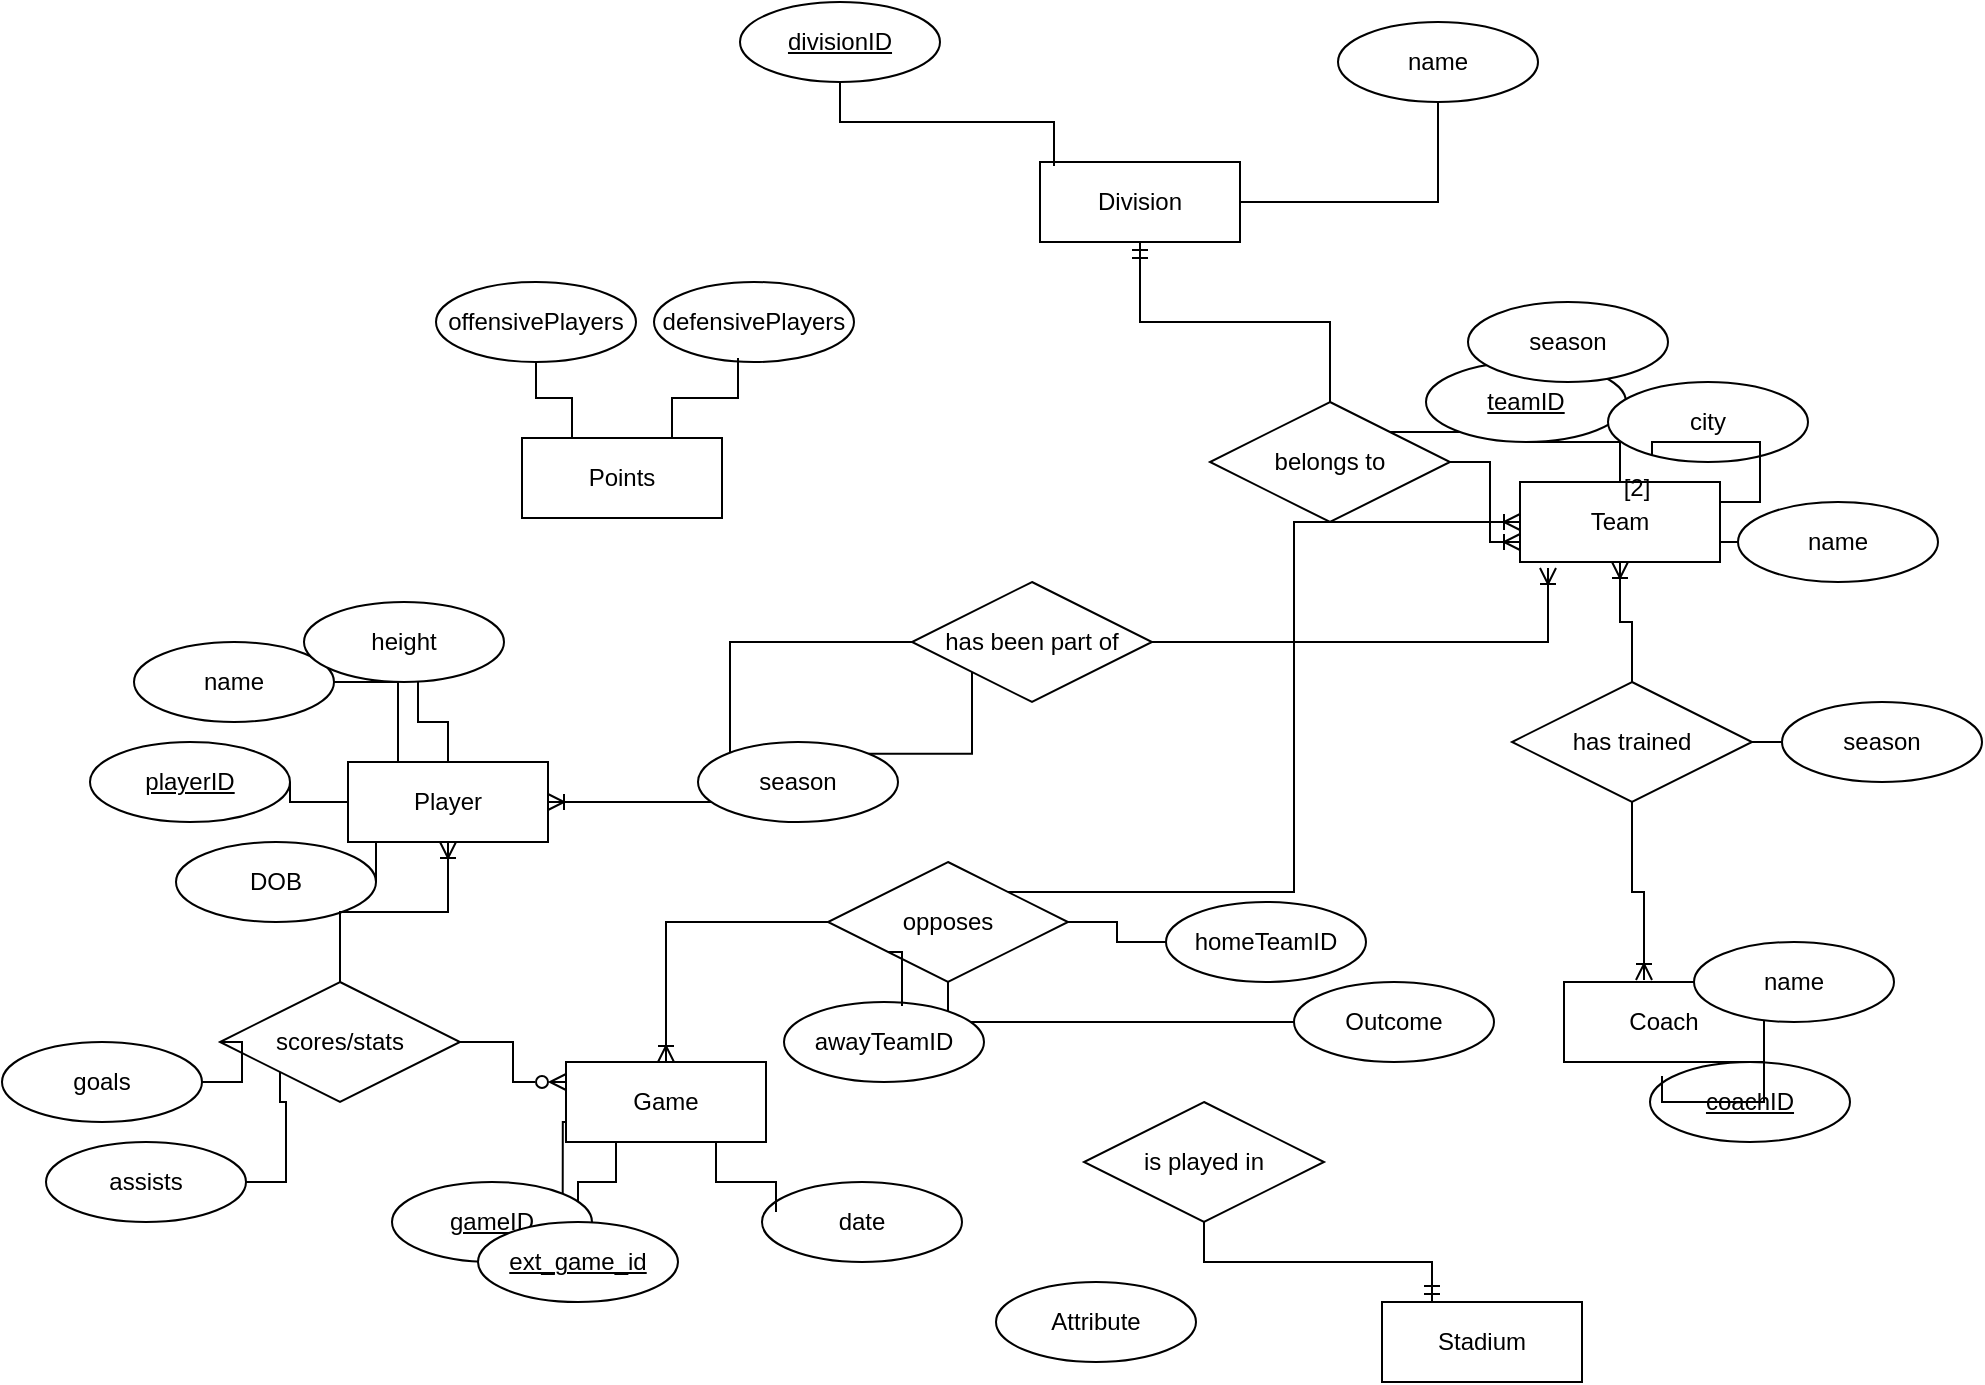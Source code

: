 <mxfile version="26.1.1" pages="3">
  <diagram id="R2lEEEUBdFMjLlhIrx00" name="Entity-Relationship Diagram">
    <mxGraphModel dx="794" dy="1092" grid="1" gridSize="10" guides="1" tooltips="1" connect="1" arrows="1" fold="1" page="1" pageScale="1" pageWidth="1700" pageHeight="1100" math="0" shadow="0" extFonts="Permanent Marker^https://fonts.googleapis.com/css?family=Permanent+Marker">
      <root>
        <mxCell id="0" />
        <mxCell id="1" parent="0" />
        <mxCell id="fMF23PNX-buq00JT3GWL-11" style="edgeStyle=orthogonalEdgeStyle;rounded=0;orthogonalLoop=1;jettySize=auto;html=1;exitX=0.5;exitY=0;exitDx=0;exitDy=0;entryX=0.57;entryY=0.95;entryDx=0;entryDy=0;entryPerimeter=0;endArrow=none;startFill=0;" edge="1" parent="1" source="cl8wLSTs8FtmYUETwU3q-1" target="fMF23PNX-buq00JT3GWL-9">
          <mxGeometry relative="1" as="geometry">
            <mxPoint x="650" y="500" as="targetPoint" />
          </mxGeometry>
        </mxCell>
        <mxCell id="fMF23PNX-buq00JT3GWL-12" style="edgeStyle=orthogonalEdgeStyle;rounded=0;orthogonalLoop=1;jettySize=auto;html=1;exitX=0.25;exitY=0;exitDx=0;exitDy=0;entryX=1;entryY=0.5;entryDx=0;entryDy=0;endArrow=none;startFill=0;" edge="1" parent="1" source="cl8wLSTs8FtmYUETwU3q-1" target="fMF23PNX-buq00JT3GWL-7">
          <mxGeometry relative="1" as="geometry" />
        </mxCell>
        <mxCell id="fMF23PNX-buq00JT3GWL-13" style="edgeStyle=orthogonalEdgeStyle;rounded=0;orthogonalLoop=1;jettySize=auto;html=1;exitX=0;exitY=0.5;exitDx=0;exitDy=0;entryX=1;entryY=0.5;entryDx=0;entryDy=0;endArrow=none;startFill=0;" edge="1" parent="1" source="cl8wLSTs8FtmYUETwU3q-1" target="fMF23PNX-buq00JT3GWL-8">
          <mxGeometry relative="1" as="geometry" />
        </mxCell>
        <mxCell id="fMF23PNX-buq00JT3GWL-15" style="edgeStyle=orthogonalEdgeStyle;rounded=0;orthogonalLoop=1;jettySize=auto;html=1;exitX=0.25;exitY=1;exitDx=0;exitDy=0;entryX=1;entryY=0.5;entryDx=0;entryDy=0;endArrow=none;startFill=0;" edge="1" parent="1" source="cl8wLSTs8FtmYUETwU3q-1" target="fMF23PNX-buq00JT3GWL-10">
          <mxGeometry relative="1" as="geometry" />
        </mxCell>
        <mxCell id="cl8wLSTs8FtmYUETwU3q-1" value="Player" style="whiteSpace=wrap;html=1;align=center;" vertex="1" parent="1">
          <mxGeometry x="643" y="530" width="100" height="40" as="geometry" />
        </mxCell>
        <mxCell id="fMF23PNX-buq00JT3GWL-4" style="edgeStyle=orthogonalEdgeStyle;rounded=0;orthogonalLoop=1;jettySize=auto;html=1;exitX=0.5;exitY=0;exitDx=0;exitDy=0;entryX=0.5;entryY=1;entryDx=0;entryDy=0;endArrow=none;startFill=0;" edge="1" parent="1" source="cl8wLSTs8FtmYUETwU3q-2" target="cl8wLSTs8FtmYUETwU3q-11">
          <mxGeometry relative="1" as="geometry" />
        </mxCell>
        <mxCell id="fMF23PNX-buq00JT3GWL-6" style="edgeStyle=orthogonalEdgeStyle;rounded=0;orthogonalLoop=1;jettySize=auto;html=1;exitX=1;exitY=0.75;exitDx=0;exitDy=0;entryX=0;entryY=0.5;entryDx=0;entryDy=0;endArrow=none;startFill=0;" edge="1" parent="1" source="cl8wLSTs8FtmYUETwU3q-2" target="cl8wLSTs8FtmYUETwU3q-13">
          <mxGeometry relative="1" as="geometry" />
        </mxCell>
        <mxCell id="cl8wLSTs8FtmYUETwU3q-2" value="Team" style="whiteSpace=wrap;html=1;align=center;" vertex="1" parent="1">
          <mxGeometry x="1229" y="390" width="100" height="40" as="geometry" />
        </mxCell>
        <mxCell id="fMF23PNX-buq00JT3GWL-34" style="edgeStyle=orthogonalEdgeStyle;rounded=0;orthogonalLoop=1;jettySize=auto;html=1;exitX=0;exitY=0.75;exitDx=0;exitDy=0;entryX=1;entryY=0;entryDx=0;entryDy=0;endArrow=none;startFill=0;" edge="1" parent="1" source="cl8wLSTs8FtmYUETwU3q-3" target="fMF23PNX-buq00JT3GWL-30">
          <mxGeometry relative="1" as="geometry" />
        </mxCell>
        <mxCell id="fMF23PNX-buq00JT3GWL-35" style="edgeStyle=orthogonalEdgeStyle;rounded=0;orthogonalLoop=1;jettySize=auto;html=1;exitX=0.25;exitY=1;exitDx=0;exitDy=0;entryX=0.5;entryY=0;entryDx=0;entryDy=0;endArrow=none;startFill=0;" edge="1" parent="1" source="cl8wLSTs8FtmYUETwU3q-3" target="fMF23PNX-buq00JT3GWL-31">
          <mxGeometry relative="1" as="geometry" />
        </mxCell>
        <mxCell id="cl8wLSTs8FtmYUETwU3q-3" value="Game" style="whiteSpace=wrap;html=1;align=center;" vertex="1" parent="1">
          <mxGeometry x="752" y="680" width="100" height="40" as="geometry" />
        </mxCell>
        <mxCell id="cl8wLSTs8FtmYUETwU3q-4" value="Division" style="whiteSpace=wrap;html=1;align=center;" vertex="1" parent="1">
          <mxGeometry x="989" y="230" width="100" height="40" as="geometry" />
        </mxCell>
        <mxCell id="cl8wLSTs8FtmYUETwU3q-5" value="&lt;u&gt;divisionID&lt;/u&gt;" style="ellipse;whiteSpace=wrap;html=1;align=center;" vertex="1" parent="1">
          <mxGeometry x="839" y="150" width="100" height="40" as="geometry" />
        </mxCell>
        <mxCell id="cl8wLSTs8FtmYUETwU3q-9" style="edgeStyle=orthogonalEdgeStyle;rounded=0;orthogonalLoop=1;jettySize=auto;html=1;exitX=0.5;exitY=1;exitDx=0;exitDy=0;entryX=1;entryY=0.5;entryDx=0;entryDy=0;endArrow=none;startFill=0;" edge="1" parent="1" source="cl8wLSTs8FtmYUETwU3q-6" target="cl8wLSTs8FtmYUETwU3q-4">
          <mxGeometry relative="1" as="geometry" />
        </mxCell>
        <mxCell id="cl8wLSTs8FtmYUETwU3q-6" value="name" style="ellipse;whiteSpace=wrap;html=1;align=center;" vertex="1" parent="1">
          <mxGeometry x="1138" y="160" width="100" height="40" as="geometry" />
        </mxCell>
        <mxCell id="cl8wLSTs8FtmYUETwU3q-8" style="edgeStyle=orthogonalEdgeStyle;rounded=0;orthogonalLoop=1;jettySize=auto;html=1;exitX=0.5;exitY=1;exitDx=0;exitDy=0;entryX=0.07;entryY=0.05;entryDx=0;entryDy=0;entryPerimeter=0;endArrow=none;startFill=0;" edge="1" parent="1" source="cl8wLSTs8FtmYUETwU3q-5" target="cl8wLSTs8FtmYUETwU3q-4">
          <mxGeometry relative="1" as="geometry" />
        </mxCell>
        <mxCell id="fMF23PNX-buq00JT3GWL-23" style="edgeStyle=orthogonalEdgeStyle;rounded=0;orthogonalLoop=1;jettySize=auto;html=1;exitX=0.5;exitY=0;exitDx=0;exitDy=0;entryX=0.5;entryY=1;entryDx=0;entryDy=0;endArrow=ERmandOne;endFill=0;" edge="1" parent="1" source="cl8wLSTs8FtmYUETwU3q-10" target="cl8wLSTs8FtmYUETwU3q-4">
          <mxGeometry relative="1" as="geometry" />
        </mxCell>
        <mxCell id="fMF23PNX-buq00JT3GWL-24" style="edgeStyle=orthogonalEdgeStyle;rounded=0;orthogonalLoop=1;jettySize=auto;html=1;exitX=1;exitY=0.5;exitDx=0;exitDy=0;entryX=0;entryY=0.75;entryDx=0;entryDy=0;endArrow=ERoneToMany;endFill=0;" edge="1" parent="1" source="cl8wLSTs8FtmYUETwU3q-10" target="cl8wLSTs8FtmYUETwU3q-2">
          <mxGeometry relative="1" as="geometry" />
        </mxCell>
        <mxCell id="0h5YSNBXvZczS6yUW-vu-2" style="edgeStyle=orthogonalEdgeStyle;rounded=0;orthogonalLoop=1;jettySize=auto;html=1;exitX=1;exitY=0;exitDx=0;exitDy=0;entryX=0.5;entryY=1;entryDx=0;entryDy=0;endArrow=none;startFill=0;" edge="1" parent="1" source="cl8wLSTs8FtmYUETwU3q-10" target="0h5YSNBXvZczS6yUW-vu-1">
          <mxGeometry relative="1" as="geometry" />
        </mxCell>
        <mxCell id="cl8wLSTs8FtmYUETwU3q-10" value="belongs to" style="shape=rhombus;perimeter=rhombusPerimeter;whiteSpace=wrap;html=1;align=center;" vertex="1" parent="1">
          <mxGeometry x="1074" y="350" width="120" height="60" as="geometry" />
        </mxCell>
        <mxCell id="cl8wLSTs8FtmYUETwU3q-11" value="teamID" style="ellipse;whiteSpace=wrap;html=1;align=center;fontStyle=4;" vertex="1" parent="1">
          <mxGeometry x="1182" y="330" width="100" height="40" as="geometry" />
        </mxCell>
        <mxCell id="cl8wLSTs8FtmYUETwU3q-13" value="name" style="ellipse;whiteSpace=wrap;html=1;align=center;" vertex="1" parent="1">
          <mxGeometry x="1338" y="400" width="100" height="40" as="geometry" />
        </mxCell>
        <mxCell id="cl8wLSTs8FtmYUETwU3q-14" value="city" style="ellipse;whiteSpace=wrap;html=1;align=center;" vertex="1" parent="1">
          <mxGeometry x="1273" y="340" width="100" height="40" as="geometry" />
        </mxCell>
        <mxCell id="fMF23PNX-buq00JT3GWL-20" style="edgeStyle=orthogonalEdgeStyle;rounded=0;orthogonalLoop=1;jettySize=auto;html=1;exitX=1;exitY=0.25;exitDx=0;exitDy=0;entryX=0;entryY=0.5;entryDx=0;entryDy=0;endArrow=none;startFill=0;" edge="1" parent="1" source="cl8wLSTs8FtmYUETwU3q-15" target="fMF23PNX-buq00JT3GWL-1">
          <mxGeometry relative="1" as="geometry" />
        </mxCell>
        <mxCell id="cl8wLSTs8FtmYUETwU3q-15" value="Coach" style="whiteSpace=wrap;html=1;align=center;" vertex="1" parent="1">
          <mxGeometry x="1251" y="640" width="100" height="40" as="geometry" />
        </mxCell>
        <mxCell id="fMF23PNX-buq00JT3GWL-1" value="name" style="ellipse;whiteSpace=wrap;html=1;align=center;" vertex="1" parent="1">
          <mxGeometry x="1316" y="620" width="100" height="40" as="geometry" />
        </mxCell>
        <mxCell id="fMF23PNX-buq00JT3GWL-2" value="&lt;u&gt;coachID&lt;/u&gt;" style="ellipse;whiteSpace=wrap;html=1;align=center;" vertex="1" parent="1">
          <mxGeometry x="1294" y="680" width="100" height="40" as="geometry" />
        </mxCell>
        <mxCell id="fMF23PNX-buq00JT3GWL-17" style="edgeStyle=orthogonalEdgeStyle;rounded=0;orthogonalLoop=1;jettySize=auto;html=1;exitX=0.5;exitY=0;exitDx=0;exitDy=0;entryX=0.5;entryY=1;entryDx=0;entryDy=0;endArrow=ERoneToMany;endFill=0;" edge="1" parent="1" source="fMF23PNX-buq00JT3GWL-3" target="cl8wLSTs8FtmYUETwU3q-2">
          <mxGeometry relative="1" as="geometry" />
        </mxCell>
        <mxCell id="fMF23PNX-buq00JT3GWL-19" style="edgeStyle=orthogonalEdgeStyle;rounded=0;orthogonalLoop=1;jettySize=auto;html=1;exitX=1;exitY=0.5;exitDx=0;exitDy=0;entryX=0;entryY=0.5;entryDx=0;entryDy=0;endArrow=none;startFill=0;" edge="1" parent="1" source="fMF23PNX-buq00JT3GWL-3" target="fMF23PNX-buq00JT3GWL-18">
          <mxGeometry relative="1" as="geometry" />
        </mxCell>
        <mxCell id="fMF23PNX-buq00JT3GWL-3" value="has trained" style="shape=rhombus;perimeter=rhombusPerimeter;whiteSpace=wrap;html=1;align=center;" vertex="1" parent="1">
          <mxGeometry x="1225" y="490" width="120" height="60" as="geometry" />
        </mxCell>
        <mxCell id="fMF23PNX-buq00JT3GWL-5" style="edgeStyle=orthogonalEdgeStyle;rounded=0;orthogonalLoop=1;jettySize=auto;html=1;exitX=1;exitY=0.25;exitDx=0;exitDy=0;entryX=0.22;entryY=0.925;entryDx=0;entryDy=0;entryPerimeter=0;endArrow=none;startFill=0;" edge="1" parent="1" source="cl8wLSTs8FtmYUETwU3q-2" target="cl8wLSTs8FtmYUETwU3q-14">
          <mxGeometry relative="1" as="geometry" />
        </mxCell>
        <mxCell id="fMF23PNX-buq00JT3GWL-7" value="name" style="ellipse;whiteSpace=wrap;html=1;align=center;" vertex="1" parent="1">
          <mxGeometry x="536" y="470" width="100" height="40" as="geometry" />
        </mxCell>
        <mxCell id="fMF23PNX-buq00JT3GWL-8" value="&lt;u&gt;playerID&lt;/u&gt;" style="ellipse;whiteSpace=wrap;html=1;align=center;" vertex="1" parent="1">
          <mxGeometry x="514" y="520" width="100" height="40" as="geometry" />
        </mxCell>
        <mxCell id="fMF23PNX-buq00JT3GWL-9" value="height" style="ellipse;whiteSpace=wrap;html=1;align=center;" vertex="1" parent="1">
          <mxGeometry x="621" y="450" width="100" height="40" as="geometry" />
        </mxCell>
        <mxCell id="fMF23PNX-buq00JT3GWL-10" value="DOB" style="ellipse;whiteSpace=wrap;html=1;align=center;" vertex="1" parent="1">
          <mxGeometry x="557" y="570" width="100" height="40" as="geometry" />
        </mxCell>
        <mxCell id="fMF23PNX-buq00JT3GWL-16" style="edgeStyle=orthogonalEdgeStyle;rounded=0;orthogonalLoop=1;jettySize=auto;html=1;exitX=0.5;exitY=1;exitDx=0;exitDy=0;entryX=0.4;entryY=-0.025;entryDx=0;entryDy=0;entryPerimeter=0;endArrow=ERoneToMany;endFill=0;" edge="1" parent="1" source="fMF23PNX-buq00JT3GWL-3" target="cl8wLSTs8FtmYUETwU3q-15">
          <mxGeometry relative="1" as="geometry" />
        </mxCell>
        <mxCell id="fMF23PNX-buq00JT3GWL-18" value="season" style="ellipse;whiteSpace=wrap;html=1;align=center;" vertex="1" parent="1">
          <mxGeometry x="1360" y="500" width="100" height="40" as="geometry" />
        </mxCell>
        <mxCell id="fMF23PNX-buq00JT3GWL-21" style="edgeStyle=orthogonalEdgeStyle;rounded=0;orthogonalLoop=1;jettySize=auto;html=1;exitX=1;exitY=1;exitDx=0;exitDy=0;entryX=0.06;entryY=0.175;entryDx=0;entryDy=0;entryPerimeter=0;endArrow=none;startFill=0;" edge="1" parent="1" source="cl8wLSTs8FtmYUETwU3q-15" target="fMF23PNX-buq00JT3GWL-2">
          <mxGeometry relative="1" as="geometry" />
        </mxCell>
        <mxCell id="fMF23PNX-buq00JT3GWL-27" style="edgeStyle=orthogonalEdgeStyle;rounded=0;orthogonalLoop=1;jettySize=auto;html=1;exitX=0;exitY=0.5;exitDx=0;exitDy=0;entryX=1;entryY=0.5;entryDx=0;entryDy=0;endArrow=ERoneToMany;endFill=0;" edge="1" parent="1" source="fMF23PNX-buq00JT3GWL-25" target="cl8wLSTs8FtmYUETwU3q-1">
          <mxGeometry relative="1" as="geometry" />
        </mxCell>
        <mxCell id="fMF23PNX-buq00JT3GWL-25" value="has been part of" style="shape=rhombus;perimeter=rhombusPerimeter;whiteSpace=wrap;html=1;align=center;" vertex="1" parent="1">
          <mxGeometry x="925" y="440" width="120" height="60" as="geometry" />
        </mxCell>
        <mxCell id="fMF23PNX-buq00JT3GWL-28" style="edgeStyle=orthogonalEdgeStyle;rounded=0;orthogonalLoop=1;jettySize=auto;html=1;exitX=1;exitY=0.5;exitDx=0;exitDy=0;entryX=0.14;entryY=1.075;entryDx=0;entryDy=0;entryPerimeter=0;endArrow=ERoneToMany;endFill=0;" edge="1" parent="1" source="fMF23PNX-buq00JT3GWL-25" target="cl8wLSTs8FtmYUETwU3q-2">
          <mxGeometry relative="1" as="geometry" />
        </mxCell>
        <mxCell id="fMF23PNX-buq00JT3GWL-38" style="edgeStyle=orthogonalEdgeStyle;rounded=0;orthogonalLoop=1;jettySize=auto;html=1;exitX=1;exitY=0;exitDx=0;exitDy=0;entryX=0;entryY=0.5;entryDx=0;entryDy=0;endArrow=ERoneToMany;endFill=0;" edge="1" parent="1" source="fMF23PNX-buq00JT3GWL-29" target="cl8wLSTs8FtmYUETwU3q-2">
          <mxGeometry relative="1" as="geometry" />
        </mxCell>
        <mxCell id="fMF23PNX-buq00JT3GWL-40" style="edgeStyle=orthogonalEdgeStyle;rounded=0;orthogonalLoop=1;jettySize=auto;html=1;exitX=0;exitY=0.5;exitDx=0;exitDy=0;entryX=0.5;entryY=0;entryDx=0;entryDy=0;endArrow=ERoneToMany;endFill=0;" edge="1" parent="1" source="fMF23PNX-buq00JT3GWL-29" target="cl8wLSTs8FtmYUETwU3q-3">
          <mxGeometry relative="1" as="geometry" />
        </mxCell>
        <mxCell id="HZvwSws5j5SoPNXgMTyI-2" style="edgeStyle=orthogonalEdgeStyle;rounded=0;orthogonalLoop=1;jettySize=auto;html=1;exitX=0.5;exitY=1;exitDx=0;exitDy=0;entryX=0;entryY=0.5;entryDx=0;entryDy=0;endArrow=none;startFill=0;" edge="1" parent="1" source="fMF23PNX-buq00JT3GWL-29" target="HZvwSws5j5SoPNXgMTyI-1">
          <mxGeometry relative="1" as="geometry" />
        </mxCell>
        <mxCell id="1PREjNe7BuFao9XH4AmZ-2" style="edgeStyle=orthogonalEdgeStyle;rounded=0;orthogonalLoop=1;jettySize=auto;html=1;exitX=1;exitY=0.5;exitDx=0;exitDy=0;entryX=0;entryY=0.5;entryDx=0;entryDy=0;endArrow=none;startFill=0;" edge="1" parent="1" source="fMF23PNX-buq00JT3GWL-29" target="fMF23PNX-buq00JT3GWL-32">
          <mxGeometry relative="1" as="geometry" />
        </mxCell>
        <mxCell id="fMF23PNX-buq00JT3GWL-29" value="opposes" style="shape=rhombus;perimeter=rhombusPerimeter;whiteSpace=wrap;html=1;align=center;" vertex="1" parent="1">
          <mxGeometry x="883" y="580" width="120" height="60" as="geometry" />
        </mxCell>
        <mxCell id="fMF23PNX-buq00JT3GWL-30" value="&lt;u&gt;gameID&lt;/u&gt;" style="ellipse;whiteSpace=wrap;html=1;align=center;" vertex="1" parent="1">
          <mxGeometry x="665" y="740" width="100" height="40" as="geometry" />
        </mxCell>
        <mxCell id="fMF23PNX-buq00JT3GWL-31" value="&lt;u&gt;ext_game_id&lt;/u&gt;" style="ellipse;whiteSpace=wrap;html=1;align=center;" vertex="1" parent="1">
          <mxGeometry x="708" y="760" width="100" height="40" as="geometry" />
        </mxCell>
        <mxCell id="fMF23PNX-buq00JT3GWL-32" value="homeTeamID" style="ellipse;whiteSpace=wrap;html=1;align=center;" vertex="1" parent="1">
          <mxGeometry x="1052" y="600" width="100" height="40" as="geometry" />
        </mxCell>
        <mxCell id="a91pSh3CC_eUXRtUs7wl-2" value="date" style="ellipse;whiteSpace=wrap;html=1;align=center;" vertex="1" parent="1">
          <mxGeometry x="850" y="740" width="100" height="40" as="geometry" />
        </mxCell>
        <mxCell id="fMF23PNX-buq00JT3GWL-33" value="awayTeamID" style="ellipse;whiteSpace=wrap;html=1;align=center;" vertex="1" parent="1">
          <mxGeometry x="861" y="650" width="100" height="40" as="geometry" />
        </mxCell>
        <mxCell id="fMF23PNX-buq00JT3GWL-39" value="[2]" style="text;html=1;align=center;verticalAlign=middle;resizable=0;points=[];autosize=1;strokeColor=none;fillColor=none;" vertex="1" parent="1">
          <mxGeometry x="1267" y="378" width="40" height="30" as="geometry" />
        </mxCell>
        <mxCell id="fMF23PNX-buq00JT3GWL-42" style="edgeStyle=orthogonalEdgeStyle;rounded=0;orthogonalLoop=1;jettySize=auto;html=1;exitX=0.5;exitY=0;exitDx=0;exitDy=0;entryX=0.5;entryY=1;entryDx=0;entryDy=0;endArrow=ERoneToMany;endFill=0;" edge="1" parent="1" source="fMF23PNX-buq00JT3GWL-41" target="cl8wLSTs8FtmYUETwU3q-1">
          <mxGeometry relative="1" as="geometry" />
        </mxCell>
        <mxCell id="fMF23PNX-buq00JT3GWL-43" style="edgeStyle=orthogonalEdgeStyle;rounded=0;orthogonalLoop=1;jettySize=auto;html=1;exitX=1;exitY=0.5;exitDx=0;exitDy=0;entryX=0;entryY=0.25;entryDx=0;entryDy=0;endArrow=ERzeroToMany;endFill=0;" edge="1" parent="1" source="fMF23PNX-buq00JT3GWL-41" target="cl8wLSTs8FtmYUETwU3q-3">
          <mxGeometry relative="1" as="geometry" />
        </mxCell>
        <mxCell id="fMF23PNX-buq00JT3GWL-41" value="scores/stats" style="shape=rhombus;perimeter=rhombusPerimeter;whiteSpace=wrap;html=1;align=center;" vertex="1" parent="1">
          <mxGeometry x="579" y="640" width="120" height="60" as="geometry" />
        </mxCell>
        <mxCell id="Vr0C4n-tD5pWnJu9dY-c-4" style="edgeStyle=orthogonalEdgeStyle;rounded=0;orthogonalLoop=1;jettySize=auto;html=1;exitX=1;exitY=0.5;exitDx=0;exitDy=0;endArrow=none;startFill=0;" edge="1" parent="1" source="Vr0C4n-tD5pWnJu9dY-c-2" target="fMF23PNX-buq00JT3GWL-41">
          <mxGeometry relative="1" as="geometry" />
        </mxCell>
        <mxCell id="Vr0C4n-tD5pWnJu9dY-c-2" value="goals" style="ellipse;whiteSpace=wrap;html=1;align=center;" vertex="1" parent="1">
          <mxGeometry x="470" y="670" width="100" height="40" as="geometry" />
        </mxCell>
        <mxCell id="Vr0C4n-tD5pWnJu9dY-c-7" style="edgeStyle=orthogonalEdgeStyle;rounded=0;orthogonalLoop=1;jettySize=auto;html=1;exitX=1;exitY=0.5;exitDx=0;exitDy=0;entryX=0;entryY=1;entryDx=0;entryDy=0;endArrow=none;startFill=0;" edge="1" parent="1" source="Vr0C4n-tD5pWnJu9dY-c-3" target="fMF23PNX-buq00JT3GWL-41">
          <mxGeometry relative="1" as="geometry" />
        </mxCell>
        <mxCell id="Vr0C4n-tD5pWnJu9dY-c-3" value="assists" style="ellipse;whiteSpace=wrap;html=1;align=center;" vertex="1" parent="1">
          <mxGeometry x="492" y="720" width="100" height="40" as="geometry" />
        </mxCell>
        <mxCell id="HZvwSws5j5SoPNXgMTyI-1" value="Outcome" style="ellipse;whiteSpace=wrap;html=1;align=center;" vertex="1" parent="1">
          <mxGeometry x="1116" y="640" width="100" height="40" as="geometry" />
        </mxCell>
        <mxCell id="vIfv7jJPRLBrLJHnlFCR-5" style="edgeStyle=orthogonalEdgeStyle;rounded=0;orthogonalLoop=1;jettySize=auto;html=1;exitX=0.25;exitY=0;exitDx=0;exitDy=0;entryX=0.5;entryY=1;entryDx=0;entryDy=0;endArrow=none;startFill=0;" edge="1" parent="1" source="vIfv7jJPRLBrLJHnlFCR-1" target="vIfv7jJPRLBrLJHnlFCR-2">
          <mxGeometry relative="1" as="geometry" />
        </mxCell>
        <mxCell id="vIfv7jJPRLBrLJHnlFCR-1" value="Points" style="whiteSpace=wrap;html=1;align=center;" vertex="1" parent="1">
          <mxGeometry x="730" y="368" width="100" height="40" as="geometry" />
        </mxCell>
        <mxCell id="vIfv7jJPRLBrLJHnlFCR-2" value="offensivePlayers" style="ellipse;whiteSpace=wrap;html=1;align=center;" vertex="1" parent="1">
          <mxGeometry x="687" y="290" width="100" height="40" as="geometry" />
        </mxCell>
        <mxCell id="vIfv7jJPRLBrLJHnlFCR-3" value="defensivePlayers" style="ellipse;whiteSpace=wrap;html=1;align=center;" vertex="1" parent="1">
          <mxGeometry x="796" y="290" width="100" height="40" as="geometry" />
        </mxCell>
        <mxCell id="vIfv7jJPRLBrLJHnlFCR-4" style="edgeStyle=orthogonalEdgeStyle;rounded=0;orthogonalLoop=1;jettySize=auto;html=1;exitX=0.75;exitY=0;exitDx=0;exitDy=0;entryX=0.42;entryY=0.95;entryDx=0;entryDy=0;entryPerimeter=0;endArrow=none;startFill=0;" edge="1" parent="1" source="vIfv7jJPRLBrLJHnlFCR-1" target="vIfv7jJPRLBrLJHnlFCR-3">
          <mxGeometry relative="1" as="geometry" />
        </mxCell>
        <mxCell id="wPX4-jf4dfjT-QO-g7zt-3" style="edgeStyle=orthogonalEdgeStyle;rounded=0;orthogonalLoop=1;jettySize=auto;html=1;exitX=1;exitY=0;exitDx=0;exitDy=0;entryX=0;entryY=1;entryDx=0;entryDy=0;endArrow=none;startFill=0;" edge="1" parent="1" source="wPX4-jf4dfjT-QO-g7zt-2" target="fMF23PNX-buq00JT3GWL-25">
          <mxGeometry relative="1" as="geometry" />
        </mxCell>
        <mxCell id="wPX4-jf4dfjT-QO-g7zt-2" value="season" style="ellipse;whiteSpace=wrap;html=1;align=center;" vertex="1" parent="1">
          <mxGeometry x="818" y="520" width="100" height="40" as="geometry" />
        </mxCell>
        <mxCell id="0h5YSNBXvZczS6yUW-vu-1" value="season" style="ellipse;whiteSpace=wrap;html=1;align=center;" vertex="1" parent="1">
          <mxGeometry x="1203" y="300" width="100" height="40" as="geometry" />
        </mxCell>
        <mxCell id="nWl7m12IQXJkDAaFJMlo-1" value="Stadium" style="whiteSpace=wrap;html=1;align=center;" vertex="1" parent="1">
          <mxGeometry x="1160" y="800" width="100" height="40" as="geometry" />
        </mxCell>
        <mxCell id="nWl7m12IQXJkDAaFJMlo-5" style="edgeStyle=orthogonalEdgeStyle;rounded=0;orthogonalLoop=1;jettySize=auto;html=1;exitX=0.5;exitY=1;exitDx=0;exitDy=0;entryX=0.25;entryY=0;entryDx=0;entryDy=0;endArrow=ERmandOne;endFill=0;" edge="1" parent="1" source="nWl7m12IQXJkDAaFJMlo-2" target="nWl7m12IQXJkDAaFJMlo-1">
          <mxGeometry relative="1" as="geometry" />
        </mxCell>
        <mxCell id="nWl7m12IQXJkDAaFJMlo-2" value="is played in" style="shape=rhombus;perimeter=rhombusPerimeter;whiteSpace=wrap;html=1;align=center;" vertex="1" parent="1">
          <mxGeometry x="1011" y="700" width="120" height="60" as="geometry" />
        </mxCell>
        <mxCell id="vR5-bZbbTLkJ4QZZzhKC-1" value="Attribute" style="ellipse;whiteSpace=wrap;html=1;align=center;" vertex="1" parent="1">
          <mxGeometry x="967" y="790" width="100" height="40" as="geometry" />
        </mxCell>
        <mxCell id="1PREjNe7BuFao9XH4AmZ-1" style="edgeStyle=orthogonalEdgeStyle;rounded=0;orthogonalLoop=1;jettySize=auto;html=1;exitX=0;exitY=1;exitDx=0;exitDy=0;entryX=0.59;entryY=0.05;entryDx=0;entryDy=0;entryPerimeter=0;endArrow=none;startFill=0;" edge="1" parent="1" source="fMF23PNX-buq00JT3GWL-29" target="fMF23PNX-buq00JT3GWL-33">
          <mxGeometry relative="1" as="geometry" />
        </mxCell>
        <mxCell id="1PREjNe7BuFao9XH4AmZ-3" style="edgeStyle=orthogonalEdgeStyle;rounded=0;orthogonalLoop=1;jettySize=auto;html=1;exitX=0.75;exitY=1;exitDx=0;exitDy=0;entryX=0.07;entryY=0.375;entryDx=0;entryDy=0;entryPerimeter=0;endArrow=none;startFill=0;" edge="1" parent="1" source="cl8wLSTs8FtmYUETwU3q-3" target="a91pSh3CC_eUXRtUs7wl-2">
          <mxGeometry relative="1" as="geometry" />
        </mxCell>
      </root>
    </mxGraphModel>
  </diagram>
  <diagram id="6cZ7pvGoxKjIJsaaL0R4" name="Relational Modeling Diagram">
    <mxGraphModel dx="722" dy="993" grid="1" gridSize="10" guides="1" tooltips="1" connect="1" arrows="1" fold="1" page="1" pageScale="1" pageWidth="850" pageHeight="1100" math="0" shadow="0">
      <root>
        <mxCell id="0" />
        <mxCell id="1" parent="0" />
        <mxCell id="PbDSIcdKQjBgVrgIbG6u-1" value="Player" style="shape=table;startSize=30;container=1;collapsible=1;childLayout=tableLayout;fixedRows=1;rowLines=0;fontStyle=1;align=center;resizeLast=1;html=1;" vertex="1" parent="1">
          <mxGeometry x="90" y="40" width="180" height="210" as="geometry" />
        </mxCell>
        <mxCell id="PbDSIcdKQjBgVrgIbG6u-2" value="" style="shape=tableRow;horizontal=0;startSize=0;swimlaneHead=0;swimlaneBody=0;fillColor=none;collapsible=0;dropTarget=0;points=[[0,0.5],[1,0.5]];portConstraint=eastwest;top=0;left=0;right=0;bottom=1;" vertex="1" parent="PbDSIcdKQjBgVrgIbG6u-1">
          <mxGeometry y="30" width="180" height="30" as="geometry" />
        </mxCell>
        <mxCell id="PbDSIcdKQjBgVrgIbG6u-3" value="PK" style="shape=partialRectangle;connectable=0;fillColor=none;top=0;left=0;bottom=0;right=0;fontStyle=1;overflow=hidden;whiteSpace=wrap;html=1;" vertex="1" parent="PbDSIcdKQjBgVrgIbG6u-2">
          <mxGeometry width="30" height="30" as="geometry">
            <mxRectangle width="30" height="30" as="alternateBounds" />
          </mxGeometry>
        </mxCell>
        <mxCell id="PbDSIcdKQjBgVrgIbG6u-4" value="player_id int NOT NULL" style="shape=partialRectangle;connectable=0;fillColor=none;top=0;left=0;bottom=0;right=0;align=left;spacingLeft=6;fontStyle=5;overflow=hidden;whiteSpace=wrap;html=1;" vertex="1" parent="PbDSIcdKQjBgVrgIbG6u-2">
          <mxGeometry x="30" width="150" height="30" as="geometry">
            <mxRectangle width="150" height="30" as="alternateBounds" />
          </mxGeometry>
        </mxCell>
        <mxCell id="PbDSIcdKQjBgVrgIbG6u-5" value="" style="shape=tableRow;horizontal=0;startSize=0;swimlaneHead=0;swimlaneBody=0;fillColor=none;collapsible=0;dropTarget=0;points=[[0,0.5],[1,0.5]];portConstraint=eastwest;top=0;left=0;right=0;bottom=0;" vertex="1" parent="PbDSIcdKQjBgVrgIbG6u-1">
          <mxGeometry y="60" width="180" height="30" as="geometry" />
        </mxCell>
        <mxCell id="PbDSIcdKQjBgVrgIbG6u-6" value="" style="shape=partialRectangle;connectable=0;fillColor=none;top=0;left=0;bottom=0;right=0;editable=1;overflow=hidden;whiteSpace=wrap;html=1;" vertex="1" parent="PbDSIcdKQjBgVrgIbG6u-5">
          <mxGeometry width="30" height="30" as="geometry">
            <mxRectangle width="30" height="30" as="alternateBounds" />
          </mxGeometry>
        </mxCell>
        <mxCell id="PbDSIcdKQjBgVrgIbG6u-7" value="&lt;b&gt;first_name&lt;/b&gt; char(50) NOT NULL" style="shape=partialRectangle;connectable=0;fillColor=none;top=0;left=0;bottom=0;right=0;align=left;spacingLeft=6;overflow=hidden;whiteSpace=wrap;html=1;" vertex="1" parent="PbDSIcdKQjBgVrgIbG6u-5">
          <mxGeometry x="30" width="150" height="30" as="geometry">
            <mxRectangle width="150" height="30" as="alternateBounds" />
          </mxGeometry>
        </mxCell>
        <mxCell id="PbDSIcdKQjBgVrgIbG6u-8" value="" style="shape=tableRow;horizontal=0;startSize=0;swimlaneHead=0;swimlaneBody=0;fillColor=none;collapsible=0;dropTarget=0;points=[[0,0.5],[1,0.5]];portConstraint=eastwest;top=0;left=0;right=0;bottom=0;" vertex="1" parent="PbDSIcdKQjBgVrgIbG6u-1">
          <mxGeometry y="90" width="180" height="30" as="geometry" />
        </mxCell>
        <mxCell id="PbDSIcdKQjBgVrgIbG6u-9" value="" style="shape=partialRectangle;connectable=0;fillColor=none;top=0;left=0;bottom=0;right=0;editable=1;overflow=hidden;whiteSpace=wrap;html=1;" vertex="1" parent="PbDSIcdKQjBgVrgIbG6u-8">
          <mxGeometry width="30" height="30" as="geometry">
            <mxRectangle width="30" height="30" as="alternateBounds" />
          </mxGeometry>
        </mxCell>
        <mxCell id="PbDSIcdKQjBgVrgIbG6u-10" value="&lt;b&gt;last_name &lt;/b&gt;char(50) NOT NULL" style="shape=partialRectangle;connectable=0;fillColor=none;top=0;left=0;bottom=0;right=0;align=left;spacingLeft=6;overflow=hidden;whiteSpace=wrap;html=1;" vertex="1" parent="PbDSIcdKQjBgVrgIbG6u-8">
          <mxGeometry x="30" width="150" height="30" as="geometry">
            <mxRectangle width="150" height="30" as="alternateBounds" />
          </mxGeometry>
        </mxCell>
        <mxCell id="PbDSIcdKQjBgVrgIbG6u-11" value="" style="shape=tableRow;horizontal=0;startSize=0;swimlaneHead=0;swimlaneBody=0;fillColor=none;collapsible=0;dropTarget=0;points=[[0,0.5],[1,0.5]];portConstraint=eastwest;top=0;left=0;right=0;bottom=0;" vertex="1" parent="PbDSIcdKQjBgVrgIbG6u-1">
          <mxGeometry y="120" width="180" height="30" as="geometry" />
        </mxCell>
        <mxCell id="PbDSIcdKQjBgVrgIbG6u-12" value="" style="shape=partialRectangle;connectable=0;fillColor=none;top=0;left=0;bottom=0;right=0;editable=1;overflow=hidden;whiteSpace=wrap;html=1;" vertex="1" parent="PbDSIcdKQjBgVrgIbG6u-11">
          <mxGeometry width="30" height="30" as="geometry">
            <mxRectangle width="30" height="30" as="alternateBounds" />
          </mxGeometry>
        </mxCell>
        <mxCell id="PbDSIcdKQjBgVrgIbG6u-13" value="&lt;b&gt;ext_player_id&lt;/b&gt; char(50) NOT NULL" style="shape=partialRectangle;connectable=0;fillColor=none;top=0;left=0;bottom=0;right=0;align=left;spacingLeft=6;overflow=hidden;whiteSpace=wrap;html=1;" vertex="1" parent="PbDSIcdKQjBgVrgIbG6u-11">
          <mxGeometry x="30" width="150" height="30" as="geometry">
            <mxRectangle width="150" height="30" as="alternateBounds" />
          </mxGeometry>
        </mxCell>
        <mxCell id="PbDSIcdKQjBgVrgIbG6u-14" value="" style="shape=tableRow;horizontal=0;startSize=0;swimlaneHead=0;swimlaneBody=0;fillColor=none;collapsible=0;dropTarget=0;points=[[0,0.5],[1,0.5]];portConstraint=eastwest;top=0;left=0;right=0;bottom=0;" vertex="1" parent="PbDSIcdKQjBgVrgIbG6u-1">
          <mxGeometry y="150" width="180" height="30" as="geometry" />
        </mxCell>
        <mxCell id="PbDSIcdKQjBgVrgIbG6u-15" value="" style="shape=partialRectangle;connectable=0;fillColor=none;top=0;left=0;bottom=0;right=0;editable=1;overflow=hidden;whiteSpace=wrap;html=1;" vertex="1" parent="PbDSIcdKQjBgVrgIbG6u-14">
          <mxGeometry width="30" height="30" as="geometry">
            <mxRectangle width="30" height="30" as="alternateBounds" />
          </mxGeometry>
        </mxCell>
        <mxCell id="PbDSIcdKQjBgVrgIbG6u-16" value="&lt;b&gt;ls_player_id&lt;/b&gt; str NOT NULL" style="shape=partialRectangle;connectable=0;fillColor=none;top=0;left=0;bottom=0;right=0;align=left;spacingLeft=6;overflow=hidden;whiteSpace=wrap;html=1;" vertex="1" parent="PbDSIcdKQjBgVrgIbG6u-14">
          <mxGeometry x="30" width="150" height="30" as="geometry">
            <mxRectangle width="150" height="30" as="alternateBounds" />
          </mxGeometry>
        </mxCell>
        <mxCell id="PbDSIcdKQjBgVrgIbG6u-17" value="" style="shape=tableRow;horizontal=0;startSize=0;swimlaneHead=0;swimlaneBody=0;fillColor=none;collapsible=0;dropTarget=0;points=[[0,0.5],[1,0.5]];portConstraint=eastwest;top=0;left=0;right=0;bottom=0;" vertex="1" parent="PbDSIcdKQjBgVrgIbG6u-1">
          <mxGeometry y="180" width="180" height="30" as="geometry" />
        </mxCell>
        <mxCell id="PbDSIcdKQjBgVrgIbG6u-18" value="" style="shape=partialRectangle;connectable=0;fillColor=none;top=0;left=0;bottom=0;right=0;editable=1;overflow=hidden;whiteSpace=wrap;html=1;" vertex="1" parent="PbDSIcdKQjBgVrgIbG6u-17">
          <mxGeometry width="30" height="30" as="geometry">
            <mxRectangle width="30" height="30" as="alternateBounds" />
          </mxGeometry>
        </mxCell>
        <mxCell id="PbDSIcdKQjBgVrgIbG6u-19" value="&lt;b&gt;active &lt;/b&gt;bool NOT NULL" style="shape=partialRectangle;connectable=0;fillColor=none;top=0;left=0;bottom=0;right=0;align=left;spacingLeft=6;overflow=hidden;whiteSpace=wrap;html=1;" vertex="1" parent="PbDSIcdKQjBgVrgIbG6u-17">
          <mxGeometry x="30" width="150" height="30" as="geometry">
            <mxRectangle width="150" height="30" as="alternateBounds" />
          </mxGeometry>
        </mxCell>
        <mxCell id="PbDSIcdKQjBgVrgIbG6u-20" value="Team" style="shape=table;startSize=30;container=1;collapsible=1;childLayout=tableLayout;fixedRows=1;rowLines=0;fontStyle=1;align=center;resizeLast=1;html=1;" vertex="1" parent="1">
          <mxGeometry x="110" y="340" width="240" height="330" as="geometry" />
        </mxCell>
        <mxCell id="PbDSIcdKQjBgVrgIbG6u-21" value="" style="shape=tableRow;horizontal=0;startSize=0;swimlaneHead=0;swimlaneBody=0;fillColor=none;collapsible=0;dropTarget=0;points=[[0,0.5],[1,0.5]];portConstraint=eastwest;top=0;left=0;right=0;bottom=1;" vertex="1" parent="PbDSIcdKQjBgVrgIbG6u-20">
          <mxGeometry y="30" width="240" height="30" as="geometry" />
        </mxCell>
        <mxCell id="PbDSIcdKQjBgVrgIbG6u-22" value="PK" style="shape=partialRectangle;connectable=0;fillColor=none;top=0;left=0;bottom=0;right=0;fontStyle=1;overflow=hidden;whiteSpace=wrap;html=1;" vertex="1" parent="PbDSIcdKQjBgVrgIbG6u-21">
          <mxGeometry width="30" height="30" as="geometry">
            <mxRectangle width="30" height="30" as="alternateBounds" />
          </mxGeometry>
        </mxCell>
        <mxCell id="PbDSIcdKQjBgVrgIbG6u-23" value="team_id int NOT NULL" style="shape=partialRectangle;connectable=0;fillColor=none;top=0;left=0;bottom=0;right=0;align=left;spacingLeft=6;fontStyle=5;overflow=hidden;whiteSpace=wrap;html=1;" vertex="1" parent="PbDSIcdKQjBgVrgIbG6u-21">
          <mxGeometry x="30" width="210" height="30" as="geometry">
            <mxRectangle width="210" height="30" as="alternateBounds" />
          </mxGeometry>
        </mxCell>
        <mxCell id="PbDSIcdKQjBgVrgIbG6u-24" value="" style="shape=tableRow;horizontal=0;startSize=0;swimlaneHead=0;swimlaneBody=0;fillColor=none;collapsible=0;dropTarget=0;points=[[0,0.5],[1,0.5]];portConstraint=eastwest;top=0;left=0;right=0;bottom=0;" vertex="1" parent="PbDSIcdKQjBgVrgIbG6u-20">
          <mxGeometry y="60" width="240" height="30" as="geometry" />
        </mxCell>
        <mxCell id="PbDSIcdKQjBgVrgIbG6u-25" value="" style="shape=partialRectangle;connectable=0;fillColor=none;top=0;left=0;bottom=0;right=0;editable=1;overflow=hidden;whiteSpace=wrap;html=1;" vertex="1" parent="PbDSIcdKQjBgVrgIbG6u-24">
          <mxGeometry width="30" height="30" as="geometry">
            <mxRectangle width="30" height="30" as="alternateBounds" />
          </mxGeometry>
        </mxCell>
        <mxCell id="PbDSIcdKQjBgVrgIbG6u-26" value="&lt;b&gt;name&lt;/b&gt; char(50) NOT NULL" style="shape=partialRectangle;connectable=0;fillColor=none;top=0;left=0;bottom=0;right=0;align=left;spacingLeft=6;overflow=hidden;whiteSpace=wrap;html=1;" vertex="1" parent="PbDSIcdKQjBgVrgIbG6u-24">
          <mxGeometry x="30" width="210" height="30" as="geometry">
            <mxRectangle width="210" height="30" as="alternateBounds" />
          </mxGeometry>
        </mxCell>
        <mxCell id="PbDSIcdKQjBgVrgIbG6u-27" value="" style="shape=tableRow;horizontal=0;startSize=0;swimlaneHead=0;swimlaneBody=0;fillColor=none;collapsible=0;dropTarget=0;points=[[0,0.5],[1,0.5]];portConstraint=eastwest;top=0;left=0;right=0;bottom=0;" vertex="1" parent="PbDSIcdKQjBgVrgIbG6u-20">
          <mxGeometry y="90" width="240" height="30" as="geometry" />
        </mxCell>
        <mxCell id="PbDSIcdKQjBgVrgIbG6u-28" value="" style="shape=partialRectangle;connectable=0;fillColor=none;top=0;left=0;bottom=0;right=0;editable=1;overflow=hidden;whiteSpace=wrap;html=1;" vertex="1" parent="PbDSIcdKQjBgVrgIbG6u-27">
          <mxGeometry width="30" height="30" as="geometry">
            <mxRectangle width="30" height="30" as="alternateBounds" />
          </mxGeometry>
        </mxCell>
        <mxCell id="PbDSIcdKQjBgVrgIbG6u-29" value="&lt;b&gt;city &lt;/b&gt;char(50) NOT NULL" style="shape=partialRectangle;connectable=0;fillColor=none;top=0;left=0;bottom=0;right=0;align=left;spacingLeft=6;overflow=hidden;whiteSpace=wrap;html=1;" vertex="1" parent="PbDSIcdKQjBgVrgIbG6u-27">
          <mxGeometry x="30" width="210" height="30" as="geometry">
            <mxRectangle width="210" height="30" as="alternateBounds" />
          </mxGeometry>
        </mxCell>
        <mxCell id="PbDSIcdKQjBgVrgIbG6u-30" value="" style="shape=tableRow;horizontal=0;startSize=0;swimlaneHead=0;swimlaneBody=0;fillColor=none;collapsible=0;dropTarget=0;points=[[0,0.5],[1,0.5]];portConstraint=eastwest;top=0;left=0;right=0;bottom=0;" vertex="1" parent="PbDSIcdKQjBgVrgIbG6u-20">
          <mxGeometry y="120" width="240" height="30" as="geometry" />
        </mxCell>
        <mxCell id="PbDSIcdKQjBgVrgIbG6u-31" value="" style="shape=partialRectangle;connectable=0;fillColor=none;top=0;left=0;bottom=0;right=0;editable=1;overflow=hidden;whiteSpace=wrap;html=1;" vertex="1" parent="PbDSIcdKQjBgVrgIbG6u-30">
          <mxGeometry width="30" height="30" as="geometry">
            <mxRectangle width="30" height="30" as="alternateBounds" />
          </mxGeometry>
        </mxCell>
        <mxCell id="PbDSIcdKQjBgVrgIbG6u-32" value="&lt;b&gt;city_abrev&amp;nbsp;&lt;/b&gt;char(3) NOT NULL" style="shape=partialRectangle;connectable=0;fillColor=none;top=0;left=0;bottom=0;right=0;align=left;spacingLeft=6;overflow=hidden;whiteSpace=wrap;html=1;" vertex="1" parent="PbDSIcdKQjBgVrgIbG6u-30">
          <mxGeometry x="30" width="210" height="30" as="geometry">
            <mxRectangle width="210" height="30" as="alternateBounds" />
          </mxGeometry>
        </mxCell>
        <mxCell id="PbDSIcdKQjBgVrgIbG6u-33" value="" style="shape=tableRow;horizontal=0;startSize=0;swimlaneHead=0;swimlaneBody=0;fillColor=none;collapsible=0;dropTarget=0;points=[[0,0.5],[1,0.5]];portConstraint=eastwest;top=0;left=0;right=0;bottom=0;" vertex="1" parent="PbDSIcdKQjBgVrgIbG6u-20">
          <mxGeometry y="150" width="240" height="30" as="geometry" />
        </mxCell>
        <mxCell id="PbDSIcdKQjBgVrgIbG6u-34" value="" style="shape=partialRectangle;connectable=0;fillColor=none;top=0;left=0;bottom=0;right=0;editable=1;overflow=hidden;whiteSpace=wrap;html=1;" vertex="1" parent="PbDSIcdKQjBgVrgIbG6u-33">
          <mxGeometry width="30" height="30" as="geometry">
            <mxRectangle width="30" height="30" as="alternateBounds" />
          </mxGeometry>
        </mxCell>
        <mxCell id="PbDSIcdKQjBgVrgIbG6u-35" value="&lt;b&gt;ext_team_id&lt;/b&gt; char(50) NOT NULL" style="shape=partialRectangle;connectable=0;fillColor=none;top=0;left=0;bottom=0;right=0;align=left;spacingLeft=6;overflow=hidden;whiteSpace=wrap;html=1;" vertex="1" parent="PbDSIcdKQjBgVrgIbG6u-33">
          <mxGeometry x="30" width="210" height="30" as="geometry">
            <mxRectangle width="210" height="30" as="alternateBounds" />
          </mxGeometry>
        </mxCell>
        <mxCell id="PbDSIcdKQjBgVrgIbG6u-36" value="" style="shape=tableRow;horizontal=0;startSize=0;swimlaneHead=0;swimlaneBody=0;fillColor=none;collapsible=0;dropTarget=0;points=[[0,0.5],[1,0.5]];portConstraint=eastwest;top=0;left=0;right=0;bottom=0;" vertex="1" parent="PbDSIcdKQjBgVrgIbG6u-20">
          <mxGeometry y="180" width="240" height="30" as="geometry" />
        </mxCell>
        <mxCell id="PbDSIcdKQjBgVrgIbG6u-37" value="" style="shape=partialRectangle;connectable=0;fillColor=none;top=0;left=0;bottom=0;right=0;editable=1;overflow=hidden;whiteSpace=wrap;html=1;" vertex="1" parent="PbDSIcdKQjBgVrgIbG6u-36">
          <mxGeometry width="30" height="30" as="geometry">
            <mxRectangle width="30" height="30" as="alternateBounds" />
          </mxGeometry>
        </mxCell>
        <mxCell id="PbDSIcdKQjBgVrgIbG6u-38" value="&lt;b&gt;ls_team_id&lt;/b&gt; str NOT NULL" style="shape=partialRectangle;connectable=0;fillColor=none;top=0;left=0;bottom=0;right=0;align=left;spacingLeft=6;overflow=hidden;whiteSpace=wrap;html=1;" vertex="1" parent="PbDSIcdKQjBgVrgIbG6u-36">
          <mxGeometry x="30" width="210" height="30" as="geometry">
            <mxRectangle width="210" height="30" as="alternateBounds" />
          </mxGeometry>
        </mxCell>
        <mxCell id="PbDSIcdKQjBgVrgIbG6u-39" value="" style="shape=tableRow;horizontal=0;startSize=0;swimlaneHead=0;swimlaneBody=0;fillColor=none;collapsible=0;dropTarget=0;points=[[0,0.5],[1,0.5]];portConstraint=eastwest;top=0;left=0;right=0;bottom=0;" vertex="1" parent="PbDSIcdKQjBgVrgIbG6u-20">
          <mxGeometry y="210" width="240" height="30" as="geometry" />
        </mxCell>
        <mxCell id="PbDSIcdKQjBgVrgIbG6u-40" value="" style="shape=partialRectangle;connectable=0;fillColor=none;top=0;left=0;bottom=0;right=0;editable=1;overflow=hidden;whiteSpace=wrap;html=1;" vertex="1" parent="PbDSIcdKQjBgVrgIbG6u-39">
          <mxGeometry width="30" height="30" as="geometry">
            <mxRectangle width="30" height="30" as="alternateBounds" />
          </mxGeometry>
        </mxCell>
        <mxCell id="PbDSIcdKQjBgVrgIbG6u-41" value="&lt;b&gt;active &lt;/b&gt;bool&lt;b&gt;&amp;nbsp;&lt;/b&gt;NOT NULL" style="shape=partialRectangle;connectable=0;fillColor=none;top=0;left=0;bottom=0;right=0;align=left;spacingLeft=6;overflow=hidden;whiteSpace=wrap;html=1;" vertex="1" parent="PbDSIcdKQjBgVrgIbG6u-39">
          <mxGeometry x="30" width="210" height="30" as="geometry">
            <mxRectangle width="210" height="30" as="alternateBounds" />
          </mxGeometry>
        </mxCell>
        <mxCell id="PbDSIcdKQjBgVrgIbG6u-42" value="" style="shape=tableRow;horizontal=0;startSize=0;swimlaneHead=0;swimlaneBody=0;fillColor=none;collapsible=0;dropTarget=0;points=[[0,0.5],[1,0.5]];portConstraint=eastwest;top=0;left=0;right=0;bottom=0;" vertex="1" parent="PbDSIcdKQjBgVrgIbG6u-20">
          <mxGeometry y="240" width="240" height="30" as="geometry" />
        </mxCell>
        <mxCell id="PbDSIcdKQjBgVrgIbG6u-43" value="" style="shape=partialRectangle;connectable=0;fillColor=none;top=0;left=0;bottom=0;right=0;editable=1;overflow=hidden;whiteSpace=wrap;html=1;" vertex="1" parent="PbDSIcdKQjBgVrgIbG6u-42">
          <mxGeometry width="30" height="30" as="geometry">
            <mxRectangle width="30" height="30" as="alternateBounds" />
          </mxGeometry>
        </mxCell>
        <mxCell id="PbDSIcdKQjBgVrgIbG6u-44" value="&lt;b&gt;primary_hex&lt;/b&gt;&amp;nbsp;char(7)&lt;b&gt;&amp;nbsp;&lt;/b&gt;NULLABLE" style="shape=partialRectangle;connectable=0;fillColor=none;top=0;left=0;bottom=0;right=0;align=left;spacingLeft=6;overflow=hidden;whiteSpace=wrap;html=1;" vertex="1" parent="PbDSIcdKQjBgVrgIbG6u-42">
          <mxGeometry x="30" width="210" height="30" as="geometry">
            <mxRectangle width="210" height="30" as="alternateBounds" />
          </mxGeometry>
        </mxCell>
        <mxCell id="PbDSIcdKQjBgVrgIbG6u-45" value="" style="shape=tableRow;horizontal=0;startSize=0;swimlaneHead=0;swimlaneBody=0;fillColor=none;collapsible=0;dropTarget=0;points=[[0,0.5],[1,0.5]];portConstraint=eastwest;top=0;left=0;right=0;bottom=0;" vertex="1" parent="PbDSIcdKQjBgVrgIbG6u-20">
          <mxGeometry y="270" width="240" height="30" as="geometry" />
        </mxCell>
        <mxCell id="PbDSIcdKQjBgVrgIbG6u-46" value="" style="shape=partialRectangle;connectable=0;fillColor=none;top=0;left=0;bottom=0;right=0;editable=1;overflow=hidden;whiteSpace=wrap;html=1;" vertex="1" parent="PbDSIcdKQjBgVrgIbG6u-45">
          <mxGeometry width="30" height="30" as="geometry">
            <mxRectangle width="30" height="30" as="alternateBounds" />
          </mxGeometry>
        </mxCell>
        <mxCell id="PbDSIcdKQjBgVrgIbG6u-47" value="&lt;b&gt;secondary_hex&lt;/b&gt;&amp;nbsp;char(7)&lt;b&gt;&amp;nbsp;&lt;/b&gt;NULLABLE" style="shape=partialRectangle;connectable=0;fillColor=none;top=0;left=0;bottom=0;right=0;align=left;spacingLeft=6;overflow=hidden;whiteSpace=wrap;html=1;" vertex="1" parent="PbDSIcdKQjBgVrgIbG6u-45">
          <mxGeometry x="30" width="210" height="30" as="geometry">
            <mxRectangle width="210" height="30" as="alternateBounds" />
          </mxGeometry>
        </mxCell>
        <mxCell id="eF_5vBw-lbZJt3wBrIx_-20" value="" style="shape=tableRow;horizontal=0;startSize=0;swimlaneHead=0;swimlaneBody=0;fillColor=none;collapsible=0;dropTarget=0;points=[[0,0.5],[1,0.5]];portConstraint=eastwest;top=0;left=0;right=0;bottom=0;" vertex="1" parent="PbDSIcdKQjBgVrgIbG6u-20">
          <mxGeometry y="300" width="240" height="30" as="geometry" />
        </mxCell>
        <mxCell id="eF_5vBw-lbZJt3wBrIx_-21" value="FK" style="shape=partialRectangle;connectable=0;fillColor=none;top=0;left=0;bottom=0;right=0;editable=1;overflow=hidden;whiteSpace=wrap;html=1;" vertex="1" parent="eF_5vBw-lbZJt3wBrIx_-20">
          <mxGeometry width="30" height="30" as="geometry">
            <mxRectangle width="30" height="30" as="alternateBounds" />
          </mxGeometry>
        </mxCell>
        <mxCell id="eF_5vBw-lbZJt3wBrIx_-22" value="&lt;b&gt;division_id &lt;/b&gt;int NOT NULL" style="shape=partialRectangle;connectable=0;fillColor=none;top=0;left=0;bottom=0;right=0;align=left;spacingLeft=6;overflow=hidden;whiteSpace=wrap;html=1;" vertex="1" parent="eF_5vBw-lbZJt3wBrIx_-20">
          <mxGeometry x="30" width="210" height="30" as="geometry">
            <mxRectangle width="210" height="30" as="alternateBounds" />
          </mxGeometry>
        </mxCell>
        <mxCell id="PbDSIcdKQjBgVrgIbG6u-48" value="Division" style="shape=table;startSize=30;container=1;collapsible=1;childLayout=tableLayout;fixedRows=1;rowLines=0;fontStyle=1;align=center;resizeLast=1;html=1;" vertex="1" parent="1">
          <mxGeometry x="730" y="320" width="200" height="90" as="geometry">
            <mxRectangle x="720" y="390" width="80" height="30" as="alternateBounds" />
          </mxGeometry>
        </mxCell>
        <mxCell id="PbDSIcdKQjBgVrgIbG6u-49" value="" style="shape=tableRow;horizontal=0;startSize=0;swimlaneHead=0;swimlaneBody=0;fillColor=none;collapsible=0;dropTarget=0;points=[[0,0.5],[1,0.5]];portConstraint=eastwest;top=0;left=0;right=0;bottom=1;" vertex="1" parent="PbDSIcdKQjBgVrgIbG6u-48">
          <mxGeometry y="30" width="200" height="30" as="geometry" />
        </mxCell>
        <mxCell id="PbDSIcdKQjBgVrgIbG6u-50" value="PK" style="shape=partialRectangle;connectable=0;fillColor=none;top=0;left=0;bottom=0;right=0;fontStyle=1;overflow=hidden;whiteSpace=wrap;html=1;" vertex="1" parent="PbDSIcdKQjBgVrgIbG6u-49">
          <mxGeometry width="30" height="30" as="geometry">
            <mxRectangle width="30" height="30" as="alternateBounds" />
          </mxGeometry>
        </mxCell>
        <mxCell id="PbDSIcdKQjBgVrgIbG6u-51" value="division_id int NOT NULL" style="shape=partialRectangle;connectable=0;fillColor=none;top=0;left=0;bottom=0;right=0;align=left;spacingLeft=6;fontStyle=5;overflow=hidden;whiteSpace=wrap;html=1;" vertex="1" parent="PbDSIcdKQjBgVrgIbG6u-49">
          <mxGeometry x="30" width="170" height="30" as="geometry">
            <mxRectangle width="170" height="30" as="alternateBounds" />
          </mxGeometry>
        </mxCell>
        <mxCell id="PbDSIcdKQjBgVrgIbG6u-52" value="" style="shape=tableRow;horizontal=0;startSize=0;swimlaneHead=0;swimlaneBody=0;fillColor=none;collapsible=0;dropTarget=0;points=[[0,0.5],[1,0.5]];portConstraint=eastwest;top=0;left=0;right=0;bottom=0;" vertex="1" parent="PbDSIcdKQjBgVrgIbG6u-48">
          <mxGeometry y="60" width="200" height="30" as="geometry" />
        </mxCell>
        <mxCell id="PbDSIcdKQjBgVrgIbG6u-53" value="" style="shape=partialRectangle;connectable=0;fillColor=none;top=0;left=0;bottom=0;right=0;editable=1;overflow=hidden;whiteSpace=wrap;html=1;" vertex="1" parent="PbDSIcdKQjBgVrgIbG6u-52">
          <mxGeometry width="30" height="30" as="geometry">
            <mxRectangle width="30" height="30" as="alternateBounds" />
          </mxGeometry>
        </mxCell>
        <mxCell id="PbDSIcdKQjBgVrgIbG6u-54" value="&lt;b&gt;name&lt;/b&gt; char(50) NOT NULL" style="shape=partialRectangle;connectable=0;fillColor=none;top=0;left=0;bottom=0;right=0;align=left;spacingLeft=6;overflow=hidden;whiteSpace=wrap;html=1;" vertex="1" parent="PbDSIcdKQjBgVrgIbG6u-52">
          <mxGeometry x="30" width="170" height="30" as="geometry">
            <mxRectangle width="170" height="30" as="alternateBounds" />
          </mxGeometry>
        </mxCell>
        <mxCell id="PbDSIcdKQjBgVrgIbG6u-61" value="Game (oppose)" style="shape=table;startSize=30;container=1;collapsible=1;childLayout=tableLayout;fixedRows=1;rowLines=0;fontStyle=1;align=center;resizeLast=1;html=1;" vertex="1" parent="1">
          <mxGeometry x="460" y="250" width="180" height="270" as="geometry" />
        </mxCell>
        <mxCell id="PbDSIcdKQjBgVrgIbG6u-62" value="" style="shape=tableRow;horizontal=0;startSize=0;swimlaneHead=0;swimlaneBody=0;fillColor=none;collapsible=0;dropTarget=0;points=[[0,0.5],[1,0.5]];portConstraint=eastwest;top=0;left=0;right=0;bottom=1;" vertex="1" parent="PbDSIcdKQjBgVrgIbG6u-61">
          <mxGeometry y="30" width="180" height="30" as="geometry" />
        </mxCell>
        <mxCell id="PbDSIcdKQjBgVrgIbG6u-63" value="PK" style="shape=partialRectangle;connectable=0;fillColor=none;top=0;left=0;bottom=0;right=0;fontStyle=1;overflow=hidden;whiteSpace=wrap;html=1;" vertex="1" parent="PbDSIcdKQjBgVrgIbG6u-62">
          <mxGeometry width="30" height="30" as="geometry">
            <mxRectangle width="30" height="30" as="alternateBounds" />
          </mxGeometry>
        </mxCell>
        <mxCell id="PbDSIcdKQjBgVrgIbG6u-64" value="game_id int NOT NULL" style="shape=partialRectangle;connectable=0;fillColor=none;top=0;left=0;bottom=0;right=0;align=left;spacingLeft=6;fontStyle=5;overflow=hidden;whiteSpace=wrap;html=1;" vertex="1" parent="PbDSIcdKQjBgVrgIbG6u-62">
          <mxGeometry x="30" width="150" height="30" as="geometry">
            <mxRectangle width="150" height="30" as="alternateBounds" />
          </mxGeometry>
        </mxCell>
        <mxCell id="PbDSIcdKQjBgVrgIbG6u-65" value="" style="shape=tableRow;horizontal=0;startSize=0;swimlaneHead=0;swimlaneBody=0;fillColor=none;collapsible=0;dropTarget=0;points=[[0,0.5],[1,0.5]];portConstraint=eastwest;top=0;left=0;right=0;bottom=0;" vertex="1" parent="PbDSIcdKQjBgVrgIbG6u-61">
          <mxGeometry y="60" width="180" height="30" as="geometry" />
        </mxCell>
        <mxCell id="PbDSIcdKQjBgVrgIbG6u-66" value="" style="shape=partialRectangle;connectable=0;fillColor=none;top=0;left=0;bottom=0;right=0;editable=1;overflow=hidden;whiteSpace=wrap;html=1;" vertex="1" parent="PbDSIcdKQjBgVrgIbG6u-65">
          <mxGeometry width="30" height="30" as="geometry">
            <mxRectangle width="30" height="30" as="alternateBounds" />
          </mxGeometry>
        </mxCell>
        <mxCell id="PbDSIcdKQjBgVrgIbG6u-67" value="&lt;b&gt;game_ext_id&lt;/b&gt; char(18) NOT NULL" style="shape=partialRectangle;connectable=0;fillColor=none;top=0;left=0;bottom=0;right=0;align=left;spacingLeft=6;overflow=hidden;whiteSpace=wrap;html=1;" vertex="1" parent="PbDSIcdKQjBgVrgIbG6u-65">
          <mxGeometry x="30" width="150" height="30" as="geometry">
            <mxRectangle width="150" height="30" as="alternateBounds" />
          </mxGeometry>
        </mxCell>
        <mxCell id="PbDSIcdKQjBgVrgIbG6u-68" value="" style="shape=tableRow;horizontal=0;startSize=0;swimlaneHead=0;swimlaneBody=0;fillColor=none;collapsible=0;dropTarget=0;points=[[0,0.5],[1,0.5]];portConstraint=eastwest;top=0;left=0;right=0;bottom=0;" vertex="1" parent="PbDSIcdKQjBgVrgIbG6u-61">
          <mxGeometry y="90" width="180" height="30" as="geometry" />
        </mxCell>
        <mxCell id="PbDSIcdKQjBgVrgIbG6u-69" value="FK" style="shape=partialRectangle;connectable=0;fillColor=none;top=0;left=0;bottom=0;right=0;editable=1;overflow=hidden;whiteSpace=wrap;html=1;" vertex="1" parent="PbDSIcdKQjBgVrgIbG6u-68">
          <mxGeometry width="30" height="30" as="geometry">
            <mxRectangle width="30" height="30" as="alternateBounds" />
          </mxGeometry>
        </mxCell>
        <mxCell id="PbDSIcdKQjBgVrgIbG6u-70" value="&lt;b&gt;homeTeamID&lt;/b&gt; int NOT NULL" style="shape=partialRectangle;connectable=0;fillColor=none;top=0;left=0;bottom=0;right=0;align=left;spacingLeft=6;overflow=hidden;whiteSpace=wrap;html=1;" vertex="1" parent="PbDSIcdKQjBgVrgIbG6u-68">
          <mxGeometry x="30" width="150" height="30" as="geometry">
            <mxRectangle width="150" height="30" as="alternateBounds" />
          </mxGeometry>
        </mxCell>
        <mxCell id="PbDSIcdKQjBgVrgIbG6u-71" value="" style="shape=tableRow;horizontal=0;startSize=0;swimlaneHead=0;swimlaneBody=0;fillColor=none;collapsible=0;dropTarget=0;points=[[0,0.5],[1,0.5]];portConstraint=eastwest;top=0;left=0;right=0;bottom=0;" vertex="1" parent="PbDSIcdKQjBgVrgIbG6u-61">
          <mxGeometry y="120" width="180" height="30" as="geometry" />
        </mxCell>
        <mxCell id="PbDSIcdKQjBgVrgIbG6u-72" value="FK" style="shape=partialRectangle;connectable=0;fillColor=none;top=0;left=0;bottom=0;right=0;editable=1;overflow=hidden;whiteSpace=wrap;html=1;" vertex="1" parent="PbDSIcdKQjBgVrgIbG6u-71">
          <mxGeometry width="30" height="30" as="geometry">
            <mxRectangle width="30" height="30" as="alternateBounds" />
          </mxGeometry>
        </mxCell>
        <mxCell id="PbDSIcdKQjBgVrgIbG6u-73" value="&lt;b&gt;awayTeamID&lt;/b&gt; int NOT NULL" style="shape=partialRectangle;connectable=0;fillColor=none;top=0;left=0;bottom=0;right=0;align=left;spacingLeft=6;overflow=hidden;whiteSpace=wrap;html=1;" vertex="1" parent="PbDSIcdKQjBgVrgIbG6u-71">
          <mxGeometry x="30" width="150" height="30" as="geometry">
            <mxRectangle width="150" height="30" as="alternateBounds" />
          </mxGeometry>
        </mxCell>
        <mxCell id="Ups6r3x1-Cdss88u4f0P-1" value="" style="shape=tableRow;horizontal=0;startSize=0;swimlaneHead=0;swimlaneBody=0;fillColor=none;collapsible=0;dropTarget=0;points=[[0,0.5],[1,0.5]];portConstraint=eastwest;top=0;left=0;right=0;bottom=0;" vertex="1" parent="PbDSIcdKQjBgVrgIbG6u-61">
          <mxGeometry y="150" width="180" height="30" as="geometry" />
        </mxCell>
        <mxCell id="Ups6r3x1-Cdss88u4f0P-2" value="FK" style="shape=partialRectangle;connectable=0;fillColor=none;top=0;left=0;bottom=0;right=0;editable=1;overflow=hidden;whiteSpace=wrap;html=1;" vertex="1" parent="Ups6r3x1-Cdss88u4f0P-1">
          <mxGeometry width="30" height="30" as="geometry">
            <mxRectangle width="30" height="30" as="alternateBounds" />
          </mxGeometry>
        </mxCell>
        <mxCell id="Ups6r3x1-Cdss88u4f0P-3" value="&lt;b&gt;stadium_id&lt;/b&gt; int NOT NULL" style="shape=partialRectangle;connectable=0;fillColor=none;top=0;left=0;bottom=0;right=0;align=left;spacingLeft=6;overflow=hidden;whiteSpace=wrap;html=1;" vertex="1" parent="Ups6r3x1-Cdss88u4f0P-1">
          <mxGeometry x="30" width="150" height="30" as="geometry">
            <mxRectangle width="150" height="30" as="alternateBounds" />
          </mxGeometry>
        </mxCell>
        <mxCell id="PbDSIcdKQjBgVrgIbG6u-74" value="" style="shape=tableRow;horizontal=0;startSize=0;swimlaneHead=0;swimlaneBody=0;fillColor=none;collapsible=0;dropTarget=0;points=[[0,0.5],[1,0.5]];portConstraint=eastwest;top=0;left=0;right=0;bottom=0;" vertex="1" parent="PbDSIcdKQjBgVrgIbG6u-61">
          <mxGeometry y="180" width="180" height="30" as="geometry" />
        </mxCell>
        <mxCell id="PbDSIcdKQjBgVrgIbG6u-75" value="" style="shape=partialRectangle;connectable=0;fillColor=none;top=0;left=0;bottom=0;right=0;editable=1;overflow=hidden;whiteSpace=wrap;html=1;" vertex="1" parent="PbDSIcdKQjBgVrgIbG6u-74">
          <mxGeometry width="30" height="30" as="geometry">
            <mxRectangle width="30" height="30" as="alternateBounds" />
          </mxGeometry>
        </mxCell>
        <mxCell id="PbDSIcdKQjBgVrgIbG6u-76" value="&lt;b&gt;date&lt;/b&gt; datetime NOT NULL" style="shape=partialRectangle;connectable=0;fillColor=none;top=0;left=0;bottom=0;right=0;align=left;spacingLeft=6;overflow=hidden;whiteSpace=wrap;html=1;" vertex="1" parent="PbDSIcdKQjBgVrgIbG6u-74">
          <mxGeometry x="30" width="150" height="30" as="geometry">
            <mxRectangle width="150" height="30" as="alternateBounds" />
          </mxGeometry>
        </mxCell>
        <mxCell id="9EUyCK3MJqrXLeijaLQm-32" value="" style="shape=tableRow;horizontal=0;startSize=0;swimlaneHead=0;swimlaneBody=0;fillColor=none;collapsible=0;dropTarget=0;points=[[0,0.5],[1,0.5]];portConstraint=eastwest;top=0;left=0;right=0;bottom=0;" vertex="1" parent="PbDSIcdKQjBgVrgIbG6u-61">
          <mxGeometry y="210" width="180" height="30" as="geometry" />
        </mxCell>
        <mxCell id="9EUyCK3MJqrXLeijaLQm-33" value="" style="shape=partialRectangle;connectable=0;fillColor=none;top=0;left=0;bottom=0;right=0;editable=1;overflow=hidden;whiteSpace=wrap;html=1;" vertex="1" parent="9EUyCK3MJqrXLeijaLQm-32">
          <mxGeometry width="30" height="30" as="geometry">
            <mxRectangle width="30" height="30" as="alternateBounds" />
          </mxGeometry>
        </mxCell>
        <mxCell id="9EUyCK3MJqrXLeijaLQm-34" value="&lt;b&gt;scoreHome &lt;/b&gt;int NOT NULL" style="shape=partialRectangle;connectable=0;fillColor=none;top=0;left=0;bottom=0;right=0;align=left;spacingLeft=6;overflow=hidden;whiteSpace=wrap;html=1;" vertex="1" parent="9EUyCK3MJqrXLeijaLQm-32">
          <mxGeometry x="30" width="150" height="30" as="geometry">
            <mxRectangle width="150" height="30" as="alternateBounds" />
          </mxGeometry>
        </mxCell>
        <mxCell id="9EUyCK3MJqrXLeijaLQm-35" value="" style="shape=tableRow;horizontal=0;startSize=0;swimlaneHead=0;swimlaneBody=0;fillColor=none;collapsible=0;dropTarget=0;points=[[0,0.5],[1,0.5]];portConstraint=eastwest;top=0;left=0;right=0;bottom=0;" vertex="1" parent="PbDSIcdKQjBgVrgIbG6u-61">
          <mxGeometry y="240" width="180" height="30" as="geometry" />
        </mxCell>
        <mxCell id="9EUyCK3MJqrXLeijaLQm-36" value="" style="shape=partialRectangle;connectable=0;fillColor=none;top=0;left=0;bottom=0;right=0;editable=1;overflow=hidden;whiteSpace=wrap;html=1;" vertex="1" parent="9EUyCK3MJqrXLeijaLQm-35">
          <mxGeometry width="30" height="30" as="geometry">
            <mxRectangle width="30" height="30" as="alternateBounds" />
          </mxGeometry>
        </mxCell>
        <mxCell id="9EUyCK3MJqrXLeijaLQm-37" value="&lt;b&gt;scoreAway&amp;nbsp;&lt;/b&gt;int NOT NULL" style="shape=partialRectangle;connectable=0;fillColor=none;top=0;left=0;bottom=0;right=0;align=left;spacingLeft=6;overflow=hidden;whiteSpace=wrap;html=1;" vertex="1" parent="9EUyCK3MJqrXLeijaLQm-35">
          <mxGeometry x="30" width="150" height="30" as="geometry">
            <mxRectangle width="150" height="30" as="alternateBounds" />
          </mxGeometry>
        </mxCell>
        <mxCell id="PbDSIcdKQjBgVrgIbG6u-79" value="Stadium" style="shape=table;startSize=30;container=1;collapsible=1;childLayout=tableLayout;fixedRows=1;rowLines=0;fontStyle=1;align=center;resizeLast=1;html=1;" vertex="1" parent="1">
          <mxGeometry x="70" y="870" width="200" height="120" as="geometry" />
        </mxCell>
        <mxCell id="PbDSIcdKQjBgVrgIbG6u-80" value="" style="shape=tableRow;horizontal=0;startSize=0;swimlaneHead=0;swimlaneBody=0;fillColor=none;collapsible=0;dropTarget=0;points=[[0,0.5],[1,0.5]];portConstraint=eastwest;top=0;left=0;right=0;bottom=1;" vertex="1" parent="PbDSIcdKQjBgVrgIbG6u-79">
          <mxGeometry y="30" width="200" height="30" as="geometry" />
        </mxCell>
        <mxCell id="PbDSIcdKQjBgVrgIbG6u-81" value="PK" style="shape=partialRectangle;connectable=0;fillColor=none;top=0;left=0;bottom=0;right=0;fontStyle=1;overflow=hidden;whiteSpace=wrap;html=1;" vertex="1" parent="PbDSIcdKQjBgVrgIbG6u-80">
          <mxGeometry width="30" height="30" as="geometry">
            <mxRectangle width="30" height="30" as="alternateBounds" />
          </mxGeometry>
        </mxCell>
        <mxCell id="PbDSIcdKQjBgVrgIbG6u-82" value="stadium id int NOT NULL" style="shape=partialRectangle;connectable=0;fillColor=none;top=0;left=0;bottom=0;right=0;align=left;spacingLeft=6;fontStyle=5;overflow=hidden;whiteSpace=wrap;html=1;" vertex="1" parent="PbDSIcdKQjBgVrgIbG6u-80">
          <mxGeometry x="30" width="170" height="30" as="geometry">
            <mxRectangle width="170" height="30" as="alternateBounds" />
          </mxGeometry>
        </mxCell>
        <mxCell id="PbDSIcdKQjBgVrgIbG6u-83" value="" style="shape=tableRow;horizontal=0;startSize=0;swimlaneHead=0;swimlaneBody=0;fillColor=none;collapsible=0;dropTarget=0;points=[[0,0.5],[1,0.5]];portConstraint=eastwest;top=0;left=0;right=0;bottom=0;" vertex="1" parent="PbDSIcdKQjBgVrgIbG6u-79">
          <mxGeometry y="60" width="200" height="30" as="geometry" />
        </mxCell>
        <mxCell id="PbDSIcdKQjBgVrgIbG6u-84" value="" style="shape=partialRectangle;connectable=0;fillColor=none;top=0;left=0;bottom=0;right=0;editable=1;overflow=hidden;whiteSpace=wrap;html=1;" vertex="1" parent="PbDSIcdKQjBgVrgIbG6u-83">
          <mxGeometry width="30" height="30" as="geometry">
            <mxRectangle width="30" height="30" as="alternateBounds" />
          </mxGeometry>
        </mxCell>
        <mxCell id="PbDSIcdKQjBgVrgIbG6u-85" value="&lt;b&gt;name&lt;/b&gt; char(80) NOT NULL" style="shape=partialRectangle;connectable=0;fillColor=none;top=0;left=0;bottom=0;right=0;align=left;spacingLeft=6;overflow=hidden;whiteSpace=wrap;html=1;" vertex="1" parent="PbDSIcdKQjBgVrgIbG6u-83">
          <mxGeometry x="30" width="170" height="30" as="geometry">
            <mxRectangle width="170" height="30" as="alternateBounds" />
          </mxGeometry>
        </mxCell>
        <mxCell id="PbDSIcdKQjBgVrgIbG6u-86" value="" style="shape=tableRow;horizontal=0;startSize=0;swimlaneHead=0;swimlaneBody=0;fillColor=none;collapsible=0;dropTarget=0;points=[[0,0.5],[1,0.5]];portConstraint=eastwest;top=0;left=0;right=0;bottom=0;" vertex="1" parent="PbDSIcdKQjBgVrgIbG6u-79">
          <mxGeometry y="90" width="200" height="30" as="geometry" />
        </mxCell>
        <mxCell id="PbDSIcdKQjBgVrgIbG6u-87" value="" style="shape=partialRectangle;connectable=0;fillColor=none;top=0;left=0;bottom=0;right=0;editable=1;overflow=hidden;whiteSpace=wrap;html=1;" vertex="1" parent="PbDSIcdKQjBgVrgIbG6u-86">
          <mxGeometry width="30" height="30" as="geometry">
            <mxRectangle width="30" height="30" as="alternateBounds" />
          </mxGeometry>
        </mxCell>
        <mxCell id="PbDSIcdKQjBgVrgIbG6u-88" value="&lt;b&gt;address&lt;/b&gt; char(80) NOT NULL" style="shape=partialRectangle;connectable=0;fillColor=none;top=0;left=0;bottom=0;right=0;align=left;spacingLeft=6;overflow=hidden;whiteSpace=wrap;html=1;" vertex="1" parent="PbDSIcdKQjBgVrgIbG6u-86">
          <mxGeometry x="30" width="170" height="30" as="geometry">
            <mxRectangle width="170" height="30" as="alternateBounds" />
          </mxGeometry>
        </mxCell>
        <mxCell id="eF_5vBw-lbZJt3wBrIx_-26" value="Roster (hasBeenPartOf)" style="shape=table;startSize=30;container=1;collapsible=1;childLayout=tableLayout;fixedRows=1;rowLines=0;fontStyle=1;align=center;resizeLast=1;html=1;" vertex="1" parent="1">
          <mxGeometry x="380" y="40" width="180" height="120" as="geometry" />
        </mxCell>
        <mxCell id="eF_5vBw-lbZJt3wBrIx_-30" value="" style="shape=tableRow;horizontal=0;startSize=0;swimlaneHead=0;swimlaneBody=0;fillColor=none;collapsible=0;dropTarget=0;points=[[0,0.5],[1,0.5]];portConstraint=eastwest;top=0;left=0;right=0;bottom=0;" vertex="1" parent="eF_5vBw-lbZJt3wBrIx_-26">
          <mxGeometry y="30" width="180" height="30" as="geometry" />
        </mxCell>
        <mxCell id="eF_5vBw-lbZJt3wBrIx_-31" value="FK" style="shape=partialRectangle;connectable=0;fillColor=none;top=0;left=0;bottom=0;right=0;editable=1;overflow=hidden;whiteSpace=wrap;html=1;" vertex="1" parent="eF_5vBw-lbZJt3wBrIx_-30">
          <mxGeometry width="30" height="30" as="geometry">
            <mxRectangle width="30" height="30" as="alternateBounds" />
          </mxGeometry>
        </mxCell>
        <mxCell id="eF_5vBw-lbZJt3wBrIx_-32" value="&lt;b&gt;season_id&lt;/b&gt; int NOT NULL" style="shape=partialRectangle;connectable=0;fillColor=none;top=0;left=0;bottom=0;right=0;align=left;spacingLeft=6;overflow=hidden;whiteSpace=wrap;html=1;" vertex="1" parent="eF_5vBw-lbZJt3wBrIx_-30">
          <mxGeometry x="30" width="150" height="30" as="geometry">
            <mxRectangle width="150" height="30" as="alternateBounds" />
          </mxGeometry>
        </mxCell>
        <mxCell id="eF_5vBw-lbZJt3wBrIx_-33" value="" style="shape=tableRow;horizontal=0;startSize=0;swimlaneHead=0;swimlaneBody=0;fillColor=none;collapsible=0;dropTarget=0;points=[[0,0.5],[1,0.5]];portConstraint=eastwest;top=0;left=0;right=0;bottom=0;" vertex="1" parent="eF_5vBw-lbZJt3wBrIx_-26">
          <mxGeometry y="60" width="180" height="30" as="geometry" />
        </mxCell>
        <mxCell id="eF_5vBw-lbZJt3wBrIx_-34" value="FK" style="shape=partialRectangle;connectable=0;fillColor=none;top=0;left=0;bottom=0;right=0;editable=1;overflow=hidden;whiteSpace=wrap;html=1;" vertex="1" parent="eF_5vBw-lbZJt3wBrIx_-33">
          <mxGeometry width="30" height="30" as="geometry">
            <mxRectangle width="30" height="30" as="alternateBounds" />
          </mxGeometry>
        </mxCell>
        <mxCell id="eF_5vBw-lbZJt3wBrIx_-35" value="&lt;b&gt;team_id&lt;/b&gt; int NOT NULL" style="shape=partialRectangle;connectable=0;fillColor=none;top=0;left=0;bottom=0;right=0;align=left;spacingLeft=6;overflow=hidden;whiteSpace=wrap;html=1;" vertex="1" parent="eF_5vBw-lbZJt3wBrIx_-33">
          <mxGeometry x="30" width="150" height="30" as="geometry">
            <mxRectangle width="150" height="30" as="alternateBounds" />
          </mxGeometry>
        </mxCell>
        <mxCell id="eF_5vBw-lbZJt3wBrIx_-36" value="" style="shape=tableRow;horizontal=0;startSize=0;swimlaneHead=0;swimlaneBody=0;fillColor=none;collapsible=0;dropTarget=0;points=[[0,0.5],[1,0.5]];portConstraint=eastwest;top=0;left=0;right=0;bottom=0;" vertex="1" parent="eF_5vBw-lbZJt3wBrIx_-26">
          <mxGeometry y="90" width="180" height="30" as="geometry" />
        </mxCell>
        <mxCell id="eF_5vBw-lbZJt3wBrIx_-37" value="FK" style="shape=partialRectangle;connectable=0;fillColor=none;top=0;left=0;bottom=0;right=0;editable=1;overflow=hidden;whiteSpace=wrap;html=1;" vertex="1" parent="eF_5vBw-lbZJt3wBrIx_-36">
          <mxGeometry width="30" height="30" as="geometry">
            <mxRectangle width="30" height="30" as="alternateBounds" />
          </mxGeometry>
        </mxCell>
        <mxCell id="eF_5vBw-lbZJt3wBrIx_-38" value="&lt;b&gt;player_id&lt;/b&gt; int NOT NULL" style="shape=partialRectangle;connectable=0;fillColor=none;top=0;left=0;bottom=0;right=0;align=left;spacingLeft=6;overflow=hidden;whiteSpace=wrap;html=1;" vertex="1" parent="eF_5vBw-lbZJt3wBrIx_-36">
          <mxGeometry x="30" width="150" height="30" as="geometry">
            <mxRectangle width="150" height="30" as="alternateBounds" />
          </mxGeometry>
        </mxCell>
        <mxCell id="3DGxfq0RLisD3-ZKfnx8-1" value="Season (Date)" style="shape=table;startSize=30;container=1;collapsible=1;childLayout=tableLayout;fixedRows=1;rowLines=0;fontStyle=1;align=center;resizeLast=1;html=1;" vertex="1" parent="1">
          <mxGeometry x="671" y="25" width="180" height="90" as="geometry" />
        </mxCell>
        <mxCell id="3DGxfq0RLisD3-ZKfnx8-2" value="" style="shape=tableRow;horizontal=0;startSize=0;swimlaneHead=0;swimlaneBody=0;fillColor=none;collapsible=0;dropTarget=0;points=[[0,0.5],[1,0.5]];portConstraint=eastwest;top=0;left=0;right=0;bottom=1;" vertex="1" parent="3DGxfq0RLisD3-ZKfnx8-1">
          <mxGeometry y="30" width="180" height="30" as="geometry" />
        </mxCell>
        <mxCell id="3DGxfq0RLisD3-ZKfnx8-3" value="PK" style="shape=partialRectangle;connectable=0;fillColor=none;top=0;left=0;bottom=0;right=0;fontStyle=1;overflow=hidden;whiteSpace=wrap;html=1;" vertex="1" parent="3DGxfq0RLisD3-ZKfnx8-2">
          <mxGeometry width="30" height="30" as="geometry">
            <mxRectangle width="30" height="30" as="alternateBounds" />
          </mxGeometry>
        </mxCell>
        <mxCell id="3DGxfq0RLisD3-ZKfnx8-4" value="season_id &lt;span style=&quot;font-weight: normal;&quot;&gt;int NOT NULL&lt;/span&gt;" style="shape=partialRectangle;connectable=0;fillColor=none;top=0;left=0;bottom=0;right=0;align=left;spacingLeft=6;fontStyle=5;overflow=hidden;whiteSpace=wrap;html=1;" vertex="1" parent="3DGxfq0RLisD3-ZKfnx8-2">
          <mxGeometry x="30" width="150" height="30" as="geometry">
            <mxRectangle width="150" height="30" as="alternateBounds" />
          </mxGeometry>
        </mxCell>
        <mxCell id="3DGxfq0RLisD3-ZKfnx8-5" value="" style="shape=tableRow;horizontal=0;startSize=0;swimlaneHead=0;swimlaneBody=0;fillColor=none;collapsible=0;dropTarget=0;points=[[0,0.5],[1,0.5]];portConstraint=eastwest;top=0;left=0;right=0;bottom=0;" vertex="1" parent="3DGxfq0RLisD3-ZKfnx8-1">
          <mxGeometry y="60" width="180" height="30" as="geometry" />
        </mxCell>
        <mxCell id="3DGxfq0RLisD3-ZKfnx8-6" value="" style="shape=partialRectangle;connectable=0;fillColor=none;top=0;left=0;bottom=0;right=0;editable=1;overflow=hidden;whiteSpace=wrap;html=1;" vertex="1" parent="3DGxfq0RLisD3-ZKfnx8-5">
          <mxGeometry width="30" height="30" as="geometry">
            <mxRectangle width="30" height="30" as="alternateBounds" />
          </mxGeometry>
        </mxCell>
        <mxCell id="3DGxfq0RLisD3-ZKfnx8-7" value="name char(9) NOT NULL" style="shape=partialRectangle;connectable=0;fillColor=none;top=0;left=0;bottom=0;right=0;align=left;spacingLeft=6;overflow=hidden;whiteSpace=wrap;html=1;" vertex="1" parent="3DGxfq0RLisD3-ZKfnx8-5">
          <mxGeometry x="30" width="150" height="30" as="geometry">
            <mxRectangle width="150" height="30" as="alternateBounds" />
          </mxGeometry>
        </mxCell>
        <mxCell id="MTcsDmiju1OlTUNFqJJk-1" value="(belongsTo)" style="shape=table;startSize=30;container=1;collapsible=1;childLayout=tableLayout;fixedRows=1;rowLines=0;fontStyle=1;align=center;resizeLast=1;html=1;" vertex="1" parent="1">
          <mxGeometry x="710" y="180" width="180" height="120" as="geometry" />
        </mxCell>
        <mxCell id="MTcsDmiju1OlTUNFqJJk-5" value="" style="shape=tableRow;horizontal=0;startSize=0;swimlaneHead=0;swimlaneBody=0;fillColor=none;collapsible=0;dropTarget=0;points=[[0,0.5],[1,0.5]];portConstraint=eastwest;top=0;left=0;right=0;bottom=0;" vertex="1" parent="MTcsDmiju1OlTUNFqJJk-1">
          <mxGeometry y="30" width="180" height="30" as="geometry" />
        </mxCell>
        <mxCell id="MTcsDmiju1OlTUNFqJJk-6" value="FK" style="shape=partialRectangle;connectable=0;fillColor=none;top=0;left=0;bottom=0;right=0;editable=1;overflow=hidden;whiteSpace=wrap;html=1;" vertex="1" parent="MTcsDmiju1OlTUNFqJJk-5">
          <mxGeometry width="30" height="30" as="geometry">
            <mxRectangle width="30" height="30" as="alternateBounds" />
          </mxGeometry>
        </mxCell>
        <mxCell id="MTcsDmiju1OlTUNFqJJk-7" value="&lt;b&gt;season_id&lt;/b&gt; int NOT NULL" style="shape=partialRectangle;connectable=0;fillColor=none;top=0;left=0;bottom=0;right=0;align=left;spacingLeft=6;overflow=hidden;whiteSpace=wrap;html=1;" vertex="1" parent="MTcsDmiju1OlTUNFqJJk-5">
          <mxGeometry x="30" width="150" height="30" as="geometry">
            <mxRectangle width="150" height="30" as="alternateBounds" />
          </mxGeometry>
        </mxCell>
        <mxCell id="MTcsDmiju1OlTUNFqJJk-8" value="" style="shape=tableRow;horizontal=0;startSize=0;swimlaneHead=0;swimlaneBody=0;fillColor=none;collapsible=0;dropTarget=0;points=[[0,0.5],[1,0.5]];portConstraint=eastwest;top=0;left=0;right=0;bottom=0;" vertex="1" parent="MTcsDmiju1OlTUNFqJJk-1">
          <mxGeometry y="60" width="180" height="30" as="geometry" />
        </mxCell>
        <mxCell id="MTcsDmiju1OlTUNFqJJk-9" value="FK" style="shape=partialRectangle;connectable=0;fillColor=none;top=0;left=0;bottom=0;right=0;editable=1;overflow=hidden;whiteSpace=wrap;html=1;" vertex="1" parent="MTcsDmiju1OlTUNFqJJk-8">
          <mxGeometry width="30" height="30" as="geometry">
            <mxRectangle width="30" height="30" as="alternateBounds" />
          </mxGeometry>
        </mxCell>
        <mxCell id="MTcsDmiju1OlTUNFqJJk-10" value="&lt;b&gt;team_id&lt;/b&gt; int NOT NULL" style="shape=partialRectangle;connectable=0;fillColor=none;top=0;left=0;bottom=0;right=0;align=left;spacingLeft=6;overflow=hidden;whiteSpace=wrap;html=1;" vertex="1" parent="MTcsDmiju1OlTUNFqJJk-8">
          <mxGeometry x="30" width="150" height="30" as="geometry">
            <mxRectangle width="150" height="30" as="alternateBounds" />
          </mxGeometry>
        </mxCell>
        <mxCell id="MTcsDmiju1OlTUNFqJJk-11" value="" style="shape=tableRow;horizontal=0;startSize=0;swimlaneHead=0;swimlaneBody=0;fillColor=none;collapsible=0;dropTarget=0;points=[[0,0.5],[1,0.5]];portConstraint=eastwest;top=0;left=0;right=0;bottom=0;" vertex="1" parent="MTcsDmiju1OlTUNFqJJk-1">
          <mxGeometry y="90" width="180" height="30" as="geometry" />
        </mxCell>
        <mxCell id="MTcsDmiju1OlTUNFqJJk-12" value="FK" style="shape=partialRectangle;connectable=0;fillColor=none;top=0;left=0;bottom=0;right=0;editable=1;overflow=hidden;whiteSpace=wrap;html=1;" vertex="1" parent="MTcsDmiju1OlTUNFqJJk-11">
          <mxGeometry width="30" height="30" as="geometry">
            <mxRectangle width="30" height="30" as="alternateBounds" />
          </mxGeometry>
        </mxCell>
        <mxCell id="MTcsDmiju1OlTUNFqJJk-13" value="&lt;b&gt;division_id&lt;/b&gt; int NOT NULL" style="shape=partialRectangle;connectable=0;fillColor=none;top=0;left=0;bottom=0;right=0;align=left;spacingLeft=6;overflow=hidden;whiteSpace=wrap;html=1;" vertex="1" parent="MTcsDmiju1OlTUNFqJJk-11">
          <mxGeometry x="30" width="150" height="30" as="geometry">
            <mxRectangle width="150" height="30" as="alternateBounds" />
          </mxGeometry>
        </mxCell>
        <mxCell id="w48dRWpXcgge132wuM5w-2" value="TeamGameStats (?)" style="shape=table;startSize=30;container=1;collapsible=1;childLayout=tableLayout;fixedRows=1;rowLines=0;fontStyle=1;align=center;resizeLast=1;html=1;" vertex="1" parent="1">
          <mxGeometry x="730" y="430" width="180" height="510" as="geometry" />
        </mxCell>
        <mxCell id="w48dRWpXcgge132wuM5w-6" value="" style="shape=tableRow;horizontal=0;startSize=0;swimlaneHead=0;swimlaneBody=0;fillColor=none;collapsible=0;dropTarget=0;points=[[0,0.5],[1,0.5]];portConstraint=eastwest;top=0;left=0;right=0;bottom=0;" vertex="1" parent="w48dRWpXcgge132wuM5w-2">
          <mxGeometry y="30" width="180" height="30" as="geometry" />
        </mxCell>
        <mxCell id="w48dRWpXcgge132wuM5w-7" value="FK" style="shape=partialRectangle;connectable=0;fillColor=none;top=0;left=0;bottom=0;right=0;editable=1;overflow=hidden;whiteSpace=wrap;html=1;" vertex="1" parent="w48dRWpXcgge132wuM5w-6">
          <mxGeometry width="30" height="30" as="geometry">
            <mxRectangle width="30" height="30" as="alternateBounds" />
          </mxGeometry>
        </mxCell>
        <mxCell id="w48dRWpXcgge132wuM5w-8" value="&lt;b&gt;game_id &lt;/b&gt;int&amp;nbsp;NOT NULL" style="shape=partialRectangle;connectable=0;fillColor=none;top=0;left=0;bottom=0;right=0;align=left;spacingLeft=6;overflow=hidden;whiteSpace=wrap;html=1;" vertex="1" parent="w48dRWpXcgge132wuM5w-6">
          <mxGeometry x="30" width="150" height="30" as="geometry">
            <mxRectangle width="150" height="30" as="alternateBounds" />
          </mxGeometry>
        </mxCell>
        <mxCell id="w48dRWpXcgge132wuM5w-9" value="" style="shape=tableRow;horizontal=0;startSize=0;swimlaneHead=0;swimlaneBody=0;fillColor=none;collapsible=0;dropTarget=0;points=[[0,0.5],[1,0.5]];portConstraint=eastwest;top=0;left=0;right=0;bottom=0;" vertex="1" parent="w48dRWpXcgge132wuM5w-2">
          <mxGeometry y="60" width="180" height="30" as="geometry" />
        </mxCell>
        <mxCell id="w48dRWpXcgge132wuM5w-10" value="FK" style="shape=partialRectangle;connectable=0;fillColor=none;top=0;left=0;bottom=0;right=0;editable=1;overflow=hidden;whiteSpace=wrap;html=1;" vertex="1" parent="w48dRWpXcgge132wuM5w-9">
          <mxGeometry width="30" height="30" as="geometry">
            <mxRectangle width="30" height="30" as="alternateBounds" />
          </mxGeometry>
        </mxCell>
        <mxCell id="w48dRWpXcgge132wuM5w-11" value="&lt;b&gt;team_id&lt;/b&gt; int NOT NULL" style="shape=partialRectangle;connectable=0;fillColor=none;top=0;left=0;bottom=0;right=0;align=left;spacingLeft=6;overflow=hidden;whiteSpace=wrap;html=1;" vertex="1" parent="w48dRWpXcgge132wuM5w-9">
          <mxGeometry x="30" width="150" height="30" as="geometry">
            <mxRectangle width="150" height="30" as="alternateBounds" />
          </mxGeometry>
        </mxCell>
        <mxCell id="w48dRWpXcgge132wuM5w-21" value="" style="shape=tableRow;horizontal=0;startSize=0;swimlaneHead=0;swimlaneBody=0;fillColor=none;collapsible=0;dropTarget=0;points=[[0,0.5],[1,0.5]];portConstraint=eastwest;top=0;left=0;right=0;bottom=0;" vertex="1" parent="w48dRWpXcgge132wuM5w-2">
          <mxGeometry y="90" width="180" height="30" as="geometry" />
        </mxCell>
        <mxCell id="w48dRWpXcgge132wuM5w-22" value="" style="shape=partialRectangle;connectable=0;fillColor=none;top=0;left=0;bottom=0;right=0;editable=1;overflow=hidden;whiteSpace=wrap;html=1;" vertex="1" parent="w48dRWpXcgge132wuM5w-21">
          <mxGeometry width="30" height="30" as="geometry">
            <mxRectangle width="30" height="30" as="alternateBounds" />
          </mxGeometry>
        </mxCell>
        <mxCell id="w48dRWpXcgge132wuM5w-23" value="&lt;b&gt;completionsNumer &lt;/b&gt;int NOT NULL" style="shape=partialRectangle;connectable=0;fillColor=none;top=0;left=0;bottom=0;right=0;align=left;spacingLeft=6;overflow=hidden;whiteSpace=wrap;html=1;" vertex="1" parent="w48dRWpXcgge132wuM5w-21">
          <mxGeometry x="30" width="150" height="30" as="geometry">
            <mxRectangle width="150" height="30" as="alternateBounds" />
          </mxGeometry>
        </mxCell>
        <mxCell id="w48dRWpXcgge132wuM5w-24" value="" style="shape=tableRow;horizontal=0;startSize=0;swimlaneHead=0;swimlaneBody=0;fillColor=none;collapsible=0;dropTarget=0;points=[[0,0.5],[1,0.5]];portConstraint=eastwest;top=0;left=0;right=0;bottom=0;" vertex="1" parent="w48dRWpXcgge132wuM5w-2">
          <mxGeometry y="120" width="180" height="30" as="geometry" />
        </mxCell>
        <mxCell id="w48dRWpXcgge132wuM5w-25" value="" style="shape=partialRectangle;connectable=0;fillColor=none;top=0;left=0;bottom=0;right=0;editable=1;overflow=hidden;whiteSpace=wrap;html=1;" vertex="1" parent="w48dRWpXcgge132wuM5w-24">
          <mxGeometry width="30" height="30" as="geometry">
            <mxRectangle width="30" height="30" as="alternateBounds" />
          </mxGeometry>
        </mxCell>
        <mxCell id="w48dRWpXcgge132wuM5w-26" value="&lt;b&gt;completionsDenom&amp;nbsp;&lt;/b&gt;int NOT NULL" style="shape=partialRectangle;connectable=0;fillColor=none;top=0;left=0;bottom=0;right=0;align=left;spacingLeft=6;overflow=hidden;whiteSpace=wrap;html=1;" vertex="1" parent="w48dRWpXcgge132wuM5w-24">
          <mxGeometry x="30" width="150" height="30" as="geometry">
            <mxRectangle width="150" height="30" as="alternateBounds" />
          </mxGeometry>
        </mxCell>
        <mxCell id="w48dRWpXcgge132wuM5w-27" value="" style="shape=tableRow;horizontal=0;startSize=0;swimlaneHead=0;swimlaneBody=0;fillColor=none;collapsible=0;dropTarget=0;points=[[0,0.5],[1,0.5]];portConstraint=eastwest;top=0;left=0;right=0;bottom=0;" vertex="1" parent="w48dRWpXcgge132wuM5w-2">
          <mxGeometry y="150" width="180" height="30" as="geometry" />
        </mxCell>
        <mxCell id="w48dRWpXcgge132wuM5w-28" value="" style="shape=partialRectangle;connectable=0;fillColor=none;top=0;left=0;bottom=0;right=0;editable=1;overflow=hidden;whiteSpace=wrap;html=1;" vertex="1" parent="w48dRWpXcgge132wuM5w-27">
          <mxGeometry width="30" height="30" as="geometry">
            <mxRectangle width="30" height="30" as="alternateBounds" />
          </mxGeometry>
        </mxCell>
        <mxCell id="w48dRWpXcgge132wuM5w-29" value="&lt;b&gt;hucksNumer&amp;nbsp;&lt;/b&gt;int NOT NULL" style="shape=partialRectangle;connectable=0;fillColor=none;top=0;left=0;bottom=0;right=0;align=left;spacingLeft=6;overflow=hidden;whiteSpace=wrap;html=1;" vertex="1" parent="w48dRWpXcgge132wuM5w-27">
          <mxGeometry x="30" width="150" height="30" as="geometry">
            <mxRectangle width="150" height="30" as="alternateBounds" />
          </mxGeometry>
        </mxCell>
        <mxCell id="w48dRWpXcgge132wuM5w-30" value="" style="shape=tableRow;horizontal=0;startSize=0;swimlaneHead=0;swimlaneBody=0;fillColor=none;collapsible=0;dropTarget=0;points=[[0,0.5],[1,0.5]];portConstraint=eastwest;top=0;left=0;right=0;bottom=0;" vertex="1" parent="w48dRWpXcgge132wuM5w-2">
          <mxGeometry y="180" width="180" height="30" as="geometry" />
        </mxCell>
        <mxCell id="w48dRWpXcgge132wuM5w-31" value="" style="shape=partialRectangle;connectable=0;fillColor=none;top=0;left=0;bottom=0;right=0;editable=1;overflow=hidden;whiteSpace=wrap;html=1;" vertex="1" parent="w48dRWpXcgge132wuM5w-30">
          <mxGeometry width="30" height="30" as="geometry">
            <mxRectangle width="30" height="30" as="alternateBounds" />
          </mxGeometry>
        </mxCell>
        <mxCell id="w48dRWpXcgge132wuM5w-32" value="&lt;b&gt;hucksDenom&amp;nbsp;&lt;/b&gt;int NOT NULL" style="shape=partialRectangle;connectable=0;fillColor=none;top=0;left=0;bottom=0;right=0;align=left;spacingLeft=6;overflow=hidden;whiteSpace=wrap;html=1;" vertex="1" parent="w48dRWpXcgge132wuM5w-30">
          <mxGeometry x="30" width="150" height="30" as="geometry">
            <mxRectangle width="150" height="30" as="alternateBounds" />
          </mxGeometry>
        </mxCell>
        <mxCell id="w48dRWpXcgge132wuM5w-33" value="" style="shape=tableRow;horizontal=0;startSize=0;swimlaneHead=0;swimlaneBody=0;fillColor=none;collapsible=0;dropTarget=0;points=[[0,0.5],[1,0.5]];portConstraint=eastwest;top=0;left=0;right=0;bottom=0;" vertex="1" parent="w48dRWpXcgge132wuM5w-2">
          <mxGeometry y="210" width="180" height="30" as="geometry" />
        </mxCell>
        <mxCell id="w48dRWpXcgge132wuM5w-34" value="" style="shape=partialRectangle;connectable=0;fillColor=none;top=0;left=0;bottom=0;right=0;editable=1;overflow=hidden;whiteSpace=wrap;html=1;" vertex="1" parent="w48dRWpXcgge132wuM5w-33">
          <mxGeometry width="30" height="30" as="geometry">
            <mxRectangle width="30" height="30" as="alternateBounds" />
          </mxGeometry>
        </mxCell>
        <mxCell id="w48dRWpXcgge132wuM5w-35" value="&lt;b&gt;blocks&amp;nbsp;&lt;/b&gt;int NOT NULL" style="shape=partialRectangle;connectable=0;fillColor=none;top=0;left=0;bottom=0;right=0;align=left;spacingLeft=6;overflow=hidden;whiteSpace=wrap;html=1;" vertex="1" parent="w48dRWpXcgge132wuM5w-33">
          <mxGeometry x="30" width="150" height="30" as="geometry">
            <mxRectangle width="150" height="30" as="alternateBounds" />
          </mxGeometry>
        </mxCell>
        <mxCell id="w48dRWpXcgge132wuM5w-36" value="" style="shape=tableRow;horizontal=0;startSize=0;swimlaneHead=0;swimlaneBody=0;fillColor=none;collapsible=0;dropTarget=0;points=[[0,0.5],[1,0.5]];portConstraint=eastwest;top=0;left=0;right=0;bottom=0;" vertex="1" parent="w48dRWpXcgge132wuM5w-2">
          <mxGeometry y="240" width="180" height="30" as="geometry" />
        </mxCell>
        <mxCell id="w48dRWpXcgge132wuM5w-37" value="" style="shape=partialRectangle;connectable=0;fillColor=none;top=0;left=0;bottom=0;right=0;editable=1;overflow=hidden;whiteSpace=wrap;html=1;" vertex="1" parent="w48dRWpXcgge132wuM5w-36">
          <mxGeometry width="30" height="30" as="geometry">
            <mxRectangle width="30" height="30" as="alternateBounds" />
          </mxGeometry>
        </mxCell>
        <mxCell id="w48dRWpXcgge132wuM5w-38" value="&lt;b&gt;turnovers&amp;nbsp;&lt;/b&gt;int NOT NULL" style="shape=partialRectangle;connectable=0;fillColor=none;top=0;left=0;bottom=0;right=0;align=left;spacingLeft=6;overflow=hidden;whiteSpace=wrap;html=1;" vertex="1" parent="w48dRWpXcgge132wuM5w-36">
          <mxGeometry x="30" width="150" height="30" as="geometry">
            <mxRectangle width="150" height="30" as="alternateBounds" />
          </mxGeometry>
        </mxCell>
        <mxCell id="w48dRWpXcgge132wuM5w-39" value="" style="shape=tableRow;horizontal=0;startSize=0;swimlaneHead=0;swimlaneBody=0;fillColor=none;collapsible=0;dropTarget=0;points=[[0,0.5],[1,0.5]];portConstraint=eastwest;top=0;left=0;right=0;bottom=0;" vertex="1" parent="w48dRWpXcgge132wuM5w-2">
          <mxGeometry y="270" width="180" height="30" as="geometry" />
        </mxCell>
        <mxCell id="w48dRWpXcgge132wuM5w-40" value="" style="shape=partialRectangle;connectable=0;fillColor=none;top=0;left=0;bottom=0;right=0;editable=1;overflow=hidden;whiteSpace=wrap;html=1;" vertex="1" parent="w48dRWpXcgge132wuM5w-39">
          <mxGeometry width="30" height="30" as="geometry">
            <mxRectangle width="30" height="30" as="alternateBounds" />
          </mxGeometry>
        </mxCell>
        <mxCell id="w48dRWpXcgge132wuM5w-41" value="&lt;b&gt;oLineScores&amp;nbsp;&lt;/b&gt;int NOT NULL" style="shape=partialRectangle;connectable=0;fillColor=none;top=0;left=0;bottom=0;right=0;align=left;spacingLeft=6;overflow=hidden;whiteSpace=wrap;html=1;" vertex="1" parent="w48dRWpXcgge132wuM5w-39">
          <mxGeometry x="30" width="150" height="30" as="geometry">
            <mxRectangle width="150" height="30" as="alternateBounds" />
          </mxGeometry>
        </mxCell>
        <mxCell id="w48dRWpXcgge132wuM5w-42" value="" style="shape=tableRow;horizontal=0;startSize=0;swimlaneHead=0;swimlaneBody=0;fillColor=none;collapsible=0;dropTarget=0;points=[[0,0.5],[1,0.5]];portConstraint=eastwest;top=0;left=0;right=0;bottom=0;" vertex="1" parent="w48dRWpXcgge132wuM5w-2">
          <mxGeometry y="300" width="180" height="30" as="geometry" />
        </mxCell>
        <mxCell id="w48dRWpXcgge132wuM5w-43" value="" style="shape=partialRectangle;connectable=0;fillColor=none;top=0;left=0;bottom=0;right=0;editable=1;overflow=hidden;whiteSpace=wrap;html=1;" vertex="1" parent="w48dRWpXcgge132wuM5w-42">
          <mxGeometry width="30" height="30" as="geometry">
            <mxRectangle width="30" height="30" as="alternateBounds" />
          </mxGeometry>
        </mxCell>
        <mxCell id="w48dRWpXcgge132wuM5w-44" value="&lt;b&gt;oLinePoints&amp;nbsp;&lt;/b&gt;int NOT NULL" style="shape=partialRectangle;connectable=0;fillColor=none;top=0;left=0;bottom=0;right=0;align=left;spacingLeft=6;overflow=hidden;whiteSpace=wrap;html=1;" vertex="1" parent="w48dRWpXcgge132wuM5w-42">
          <mxGeometry x="30" width="150" height="30" as="geometry">
            <mxRectangle width="150" height="30" as="alternateBounds" />
          </mxGeometry>
        </mxCell>
        <mxCell id="w48dRWpXcgge132wuM5w-45" value="" style="shape=tableRow;horizontal=0;startSize=0;swimlaneHead=0;swimlaneBody=0;fillColor=none;collapsible=0;dropTarget=0;points=[[0,0.5],[1,0.5]];portConstraint=eastwest;top=0;left=0;right=0;bottom=0;" vertex="1" parent="w48dRWpXcgge132wuM5w-2">
          <mxGeometry y="330" width="180" height="30" as="geometry" />
        </mxCell>
        <mxCell id="w48dRWpXcgge132wuM5w-46" value="" style="shape=partialRectangle;connectable=0;fillColor=none;top=0;left=0;bottom=0;right=0;editable=1;overflow=hidden;whiteSpace=wrap;html=1;" vertex="1" parent="w48dRWpXcgge132wuM5w-45">
          <mxGeometry width="30" height="30" as="geometry">
            <mxRectangle width="30" height="30" as="alternateBounds" />
          </mxGeometry>
        </mxCell>
        <mxCell id="w48dRWpXcgge132wuM5w-47" value="&lt;b&gt;oLinePossessions&amp;nbsp;&lt;/b&gt;int NOT NULL" style="shape=partialRectangle;connectable=0;fillColor=none;top=0;left=0;bottom=0;right=0;align=left;spacingLeft=6;overflow=hidden;whiteSpace=wrap;html=1;" vertex="1" parent="w48dRWpXcgge132wuM5w-45">
          <mxGeometry x="30" width="150" height="30" as="geometry">
            <mxRectangle width="150" height="30" as="alternateBounds" />
          </mxGeometry>
        </mxCell>
        <mxCell id="w48dRWpXcgge132wuM5w-48" value="" style="shape=tableRow;horizontal=0;startSize=0;swimlaneHead=0;swimlaneBody=0;fillColor=none;collapsible=0;dropTarget=0;points=[[0,0.5],[1,0.5]];portConstraint=eastwest;top=0;left=0;right=0;bottom=0;" vertex="1" parent="w48dRWpXcgge132wuM5w-2">
          <mxGeometry y="360" width="180" height="30" as="geometry" />
        </mxCell>
        <mxCell id="w48dRWpXcgge132wuM5w-49" value="" style="shape=partialRectangle;connectable=0;fillColor=none;top=0;left=0;bottom=0;right=0;editable=1;overflow=hidden;whiteSpace=wrap;html=1;" vertex="1" parent="w48dRWpXcgge132wuM5w-48">
          <mxGeometry width="30" height="30" as="geometry">
            <mxRectangle width="30" height="30" as="alternateBounds" />
          </mxGeometry>
        </mxCell>
        <mxCell id="w48dRWpXcgge132wuM5w-50" value="&lt;b&gt;dLineScores&amp;nbsp;&lt;/b&gt;int NOT NULL" style="shape=partialRectangle;connectable=0;fillColor=none;top=0;left=0;bottom=0;right=0;align=left;spacingLeft=6;overflow=hidden;whiteSpace=wrap;html=1;" vertex="1" parent="w48dRWpXcgge132wuM5w-48">
          <mxGeometry x="30" width="150" height="30" as="geometry">
            <mxRectangle width="150" height="30" as="alternateBounds" />
          </mxGeometry>
        </mxCell>
        <mxCell id="w48dRWpXcgge132wuM5w-51" value="" style="shape=tableRow;horizontal=0;startSize=0;swimlaneHead=0;swimlaneBody=0;fillColor=none;collapsible=0;dropTarget=0;points=[[0,0.5],[1,0.5]];portConstraint=eastwest;top=0;left=0;right=0;bottom=0;" vertex="1" parent="w48dRWpXcgge132wuM5w-2">
          <mxGeometry y="390" width="180" height="30" as="geometry" />
        </mxCell>
        <mxCell id="w48dRWpXcgge132wuM5w-52" value="" style="shape=partialRectangle;connectable=0;fillColor=none;top=0;left=0;bottom=0;right=0;editable=1;overflow=hidden;whiteSpace=wrap;html=1;" vertex="1" parent="w48dRWpXcgge132wuM5w-51">
          <mxGeometry width="30" height="30" as="geometry">
            <mxRectangle width="30" height="30" as="alternateBounds" />
          </mxGeometry>
        </mxCell>
        <mxCell id="w48dRWpXcgge132wuM5w-53" value="&lt;b&gt;dLinePoints&amp;nbsp;&lt;/b&gt;int NOT NULL" style="shape=partialRectangle;connectable=0;fillColor=none;top=0;left=0;bottom=0;right=0;align=left;spacingLeft=6;overflow=hidden;whiteSpace=wrap;html=1;" vertex="1" parent="w48dRWpXcgge132wuM5w-51">
          <mxGeometry x="30" width="150" height="30" as="geometry">
            <mxRectangle width="150" height="30" as="alternateBounds" />
          </mxGeometry>
        </mxCell>
        <mxCell id="w48dRWpXcgge132wuM5w-54" value="" style="shape=tableRow;horizontal=0;startSize=0;swimlaneHead=0;swimlaneBody=0;fillColor=none;collapsible=0;dropTarget=0;points=[[0,0.5],[1,0.5]];portConstraint=eastwest;top=0;left=0;right=0;bottom=0;" vertex="1" parent="w48dRWpXcgge132wuM5w-2">
          <mxGeometry y="420" width="180" height="30" as="geometry" />
        </mxCell>
        <mxCell id="w48dRWpXcgge132wuM5w-55" value="" style="shape=partialRectangle;connectable=0;fillColor=none;top=0;left=0;bottom=0;right=0;editable=1;overflow=hidden;whiteSpace=wrap;html=1;" vertex="1" parent="w48dRWpXcgge132wuM5w-54">
          <mxGeometry width="30" height="30" as="geometry">
            <mxRectangle width="30" height="30" as="alternateBounds" />
          </mxGeometry>
        </mxCell>
        <mxCell id="w48dRWpXcgge132wuM5w-56" value="&lt;b&gt;dLinePossessions&lt;/b&gt;&lt;b style=&quot;background-color: transparent; color: light-dark(rgb(0, 0, 0), rgb(255, 255, 255));&quot;&gt;&amp;nbsp;&lt;/b&gt;&lt;span style=&quot;background-color: transparent; color: light-dark(rgb(0, 0, 0), rgb(255, 255, 255));&quot;&gt;int NOT NULL&lt;/span&gt;" style="shape=partialRectangle;connectable=0;fillColor=none;top=0;left=0;bottom=0;right=0;align=left;spacingLeft=6;overflow=hidden;whiteSpace=wrap;html=1;" vertex="1" parent="w48dRWpXcgge132wuM5w-54">
          <mxGeometry x="30" width="150" height="30" as="geometry">
            <mxRectangle width="150" height="30" as="alternateBounds" />
          </mxGeometry>
        </mxCell>
        <mxCell id="w48dRWpXcgge132wuM5w-57" value="" style="shape=tableRow;horizontal=0;startSize=0;swimlaneHead=0;swimlaneBody=0;fillColor=none;collapsible=0;dropTarget=0;points=[[0,0.5],[1,0.5]];portConstraint=eastwest;top=0;left=0;right=0;bottom=0;" vertex="1" parent="w48dRWpXcgge132wuM5w-2">
          <mxGeometry y="450" width="180" height="30" as="geometry" />
        </mxCell>
        <mxCell id="w48dRWpXcgge132wuM5w-58" value="" style="shape=partialRectangle;connectable=0;fillColor=none;top=0;left=0;bottom=0;right=0;editable=1;overflow=hidden;whiteSpace=wrap;html=1;" vertex="1" parent="w48dRWpXcgge132wuM5w-57">
          <mxGeometry width="30" height="30" as="geometry">
            <mxRectangle width="30" height="30" as="alternateBounds" />
          </mxGeometry>
        </mxCell>
        <mxCell id="w48dRWpXcgge132wuM5w-59" value="&lt;b&gt;redZoneScores&lt;/b&gt;&lt;b style=&quot;background-color: transparent; color: light-dark(rgb(0, 0, 0), rgb(255, 255, 255));&quot;&gt;&amp;nbsp;&lt;/b&gt;&lt;span style=&quot;background-color: transparent; color: light-dark(rgb(0, 0, 0), rgb(255, 255, 255));&quot;&gt;int NOT NULL&lt;/span&gt;" style="shape=partialRectangle;connectable=0;fillColor=none;top=0;left=0;bottom=0;right=0;align=left;spacingLeft=6;overflow=hidden;whiteSpace=wrap;html=1;" vertex="1" parent="w48dRWpXcgge132wuM5w-57">
          <mxGeometry x="30" width="150" height="30" as="geometry">
            <mxRectangle width="150" height="30" as="alternateBounds" />
          </mxGeometry>
        </mxCell>
        <mxCell id="w48dRWpXcgge132wuM5w-60" value="" style="shape=tableRow;horizontal=0;startSize=0;swimlaneHead=0;swimlaneBody=0;fillColor=none;collapsible=0;dropTarget=0;points=[[0,0.5],[1,0.5]];portConstraint=eastwest;top=0;left=0;right=0;bottom=0;" vertex="1" parent="w48dRWpXcgge132wuM5w-2">
          <mxGeometry y="480" width="180" height="30" as="geometry" />
        </mxCell>
        <mxCell id="w48dRWpXcgge132wuM5w-61" value="" style="shape=partialRectangle;connectable=0;fillColor=none;top=0;left=0;bottom=0;right=0;editable=1;overflow=hidden;whiteSpace=wrap;html=1;" vertex="1" parent="w48dRWpXcgge132wuM5w-60">
          <mxGeometry width="30" height="30" as="geometry">
            <mxRectangle width="30" height="30" as="alternateBounds" />
          </mxGeometry>
        </mxCell>
        <mxCell id="w48dRWpXcgge132wuM5w-62" value="&lt;b&gt;redZonePossessions&lt;/b&gt;&lt;b style=&quot;background-color: transparent; color: light-dark(rgb(0, 0, 0), rgb(255, 255, 255));&quot;&gt;&amp;nbsp;&lt;/b&gt;&lt;span style=&quot;background-color: transparent; color: light-dark(rgb(0, 0, 0), rgb(255, 255, 255));&quot;&gt;int NOT NULL&lt;/span&gt;" style="shape=partialRectangle;connectable=0;fillColor=none;top=0;left=0;bottom=0;right=0;align=left;spacingLeft=6;overflow=hidden;whiteSpace=wrap;html=1;" vertex="1" parent="w48dRWpXcgge132wuM5w-60">
          <mxGeometry x="30" width="150" height="30" as="geometry">
            <mxRectangle width="150" height="30" as="alternateBounds" />
          </mxGeometry>
        </mxCell>
        <mxCell id="9EUyCK3MJqrXLeijaLQm-1" value="PlayerGameStats (?)" style="shape=table;startSize=30;container=1;collapsible=1;childLayout=tableLayout;fixedRows=1;rowLines=0;fontStyle=1;align=center;resizeLast=1;html=1;" vertex="1" parent="1">
          <mxGeometry x="460" y="630" width="180" height="840" as="geometry" />
        </mxCell>
        <mxCell id="9EUyCK3MJqrXLeijaLQm-5" value="" style="shape=tableRow;horizontal=0;startSize=0;swimlaneHead=0;swimlaneBody=0;fillColor=none;collapsible=0;dropTarget=0;points=[[0,0.5],[1,0.5]];portConstraint=eastwest;top=0;left=0;right=0;bottom=0;" vertex="1" parent="9EUyCK3MJqrXLeijaLQm-1">
          <mxGeometry y="30" width="180" height="30" as="geometry" />
        </mxCell>
        <mxCell id="9EUyCK3MJqrXLeijaLQm-6" value="FK" style="shape=partialRectangle;connectable=0;fillColor=none;top=0;left=0;bottom=0;right=0;editable=1;overflow=hidden;whiteSpace=wrap;html=1;" vertex="1" parent="9EUyCK3MJqrXLeijaLQm-5">
          <mxGeometry width="30" height="30" as="geometry">
            <mxRectangle width="30" height="30" as="alternateBounds" />
          </mxGeometry>
        </mxCell>
        <mxCell id="9EUyCK3MJqrXLeijaLQm-7" value="&lt;b&gt;game_id&lt;/b&gt; int NOT NULL" style="shape=partialRectangle;connectable=0;fillColor=none;top=0;left=0;bottom=0;right=0;align=left;spacingLeft=6;overflow=hidden;whiteSpace=wrap;html=1;" vertex="1" parent="9EUyCK3MJqrXLeijaLQm-5">
          <mxGeometry x="30" width="150" height="30" as="geometry">
            <mxRectangle width="150" height="30" as="alternateBounds" />
          </mxGeometry>
        </mxCell>
        <mxCell id="9EUyCK3MJqrXLeijaLQm-8" value="" style="shape=tableRow;horizontal=0;startSize=0;swimlaneHead=0;swimlaneBody=0;fillColor=none;collapsible=0;dropTarget=0;points=[[0,0.5],[1,0.5]];portConstraint=eastwest;top=0;left=0;right=0;bottom=0;" vertex="1" parent="9EUyCK3MJqrXLeijaLQm-1">
          <mxGeometry y="60" width="180" height="30" as="geometry" />
        </mxCell>
        <mxCell id="9EUyCK3MJqrXLeijaLQm-9" value="FK" style="shape=partialRectangle;connectable=0;fillColor=none;top=0;left=0;bottom=0;right=0;editable=1;overflow=hidden;whiteSpace=wrap;html=1;" vertex="1" parent="9EUyCK3MJqrXLeijaLQm-8">
          <mxGeometry width="30" height="30" as="geometry">
            <mxRectangle width="30" height="30" as="alternateBounds" />
          </mxGeometry>
        </mxCell>
        <mxCell id="9EUyCK3MJqrXLeijaLQm-10" value="&lt;b&gt;team_id&lt;/b&gt; int NOT NULL" style="shape=partialRectangle;connectable=0;fillColor=none;top=0;left=0;bottom=0;right=0;align=left;spacingLeft=6;overflow=hidden;whiteSpace=wrap;html=1;" vertex="1" parent="9EUyCK3MJqrXLeijaLQm-8">
          <mxGeometry x="30" width="150" height="30" as="geometry">
            <mxRectangle width="150" height="30" as="alternateBounds" />
          </mxGeometry>
        </mxCell>
        <mxCell id="9EUyCK3MJqrXLeijaLQm-11" value="" style="shape=tableRow;horizontal=0;startSize=0;swimlaneHead=0;swimlaneBody=0;fillColor=none;collapsible=0;dropTarget=0;points=[[0,0.5],[1,0.5]];portConstraint=eastwest;top=0;left=0;right=0;bottom=0;" vertex="1" parent="9EUyCK3MJqrXLeijaLQm-1">
          <mxGeometry y="90" width="180" height="30" as="geometry" />
        </mxCell>
        <mxCell id="9EUyCK3MJqrXLeijaLQm-12" value="FK" style="shape=partialRectangle;connectable=0;fillColor=none;top=0;left=0;bottom=0;right=0;editable=1;overflow=hidden;whiteSpace=wrap;html=1;" vertex="1" parent="9EUyCK3MJqrXLeijaLQm-11">
          <mxGeometry width="30" height="30" as="geometry">
            <mxRectangle width="30" height="30" as="alternateBounds" />
          </mxGeometry>
        </mxCell>
        <mxCell id="9EUyCK3MJqrXLeijaLQm-13" value="&lt;b&gt;player_id&lt;/b&gt; int NOT NULL" style="shape=partialRectangle;connectable=0;fillColor=none;top=0;left=0;bottom=0;right=0;align=left;spacingLeft=6;overflow=hidden;whiteSpace=wrap;html=1;" vertex="1" parent="9EUyCK3MJqrXLeijaLQm-11">
          <mxGeometry x="30" width="150" height="30" as="geometry">
            <mxRectangle width="150" height="30" as="alternateBounds" />
          </mxGeometry>
        </mxCell>
        <mxCell id="9EUyCK3MJqrXLeijaLQm-14" value="" style="shape=tableRow;horizontal=0;startSize=0;swimlaneHead=0;swimlaneBody=0;fillColor=none;collapsible=0;dropTarget=0;points=[[0,0.5],[1,0.5]];portConstraint=eastwest;top=0;left=0;right=0;bottom=0;" vertex="1" parent="9EUyCK3MJqrXLeijaLQm-1">
          <mxGeometry y="120" width="180" height="30" as="geometry" />
        </mxCell>
        <mxCell id="9EUyCK3MJqrXLeijaLQm-15" value="" style="shape=partialRectangle;connectable=0;fillColor=none;top=0;left=0;bottom=0;right=0;editable=1;overflow=hidden;whiteSpace=wrap;html=1;" vertex="1" parent="9EUyCK3MJqrXLeijaLQm-14">
          <mxGeometry width="30" height="30" as="geometry">
            <mxRectangle width="30" height="30" as="alternateBounds" />
          </mxGeometry>
        </mxCell>
        <mxCell id="9EUyCK3MJqrXLeijaLQm-16" value="&lt;b&gt;goals&lt;/b&gt; int NOT NULL" style="shape=partialRectangle;connectable=0;fillColor=none;top=0;left=0;bottom=0;right=0;align=left;spacingLeft=6;overflow=hidden;whiteSpace=wrap;html=1;" vertex="1" parent="9EUyCK3MJqrXLeijaLQm-14">
          <mxGeometry x="30" width="150" height="30" as="geometry">
            <mxRectangle width="150" height="30" as="alternateBounds" />
          </mxGeometry>
        </mxCell>
        <mxCell id="9EUyCK3MJqrXLeijaLQm-17" value="" style="shape=tableRow;horizontal=0;startSize=0;swimlaneHead=0;swimlaneBody=0;fillColor=none;collapsible=0;dropTarget=0;points=[[0,0.5],[1,0.5]];portConstraint=eastwest;top=0;left=0;right=0;bottom=0;" vertex="1" parent="9EUyCK3MJqrXLeijaLQm-1">
          <mxGeometry y="150" width="180" height="30" as="geometry" />
        </mxCell>
        <mxCell id="9EUyCK3MJqrXLeijaLQm-18" value="" style="shape=partialRectangle;connectable=0;fillColor=none;top=0;left=0;bottom=0;right=0;editable=1;overflow=hidden;whiteSpace=wrap;html=1;" vertex="1" parent="9EUyCK3MJqrXLeijaLQm-17">
          <mxGeometry width="30" height="30" as="geometry">
            <mxRectangle width="30" height="30" as="alternateBounds" />
          </mxGeometry>
        </mxCell>
        <mxCell id="9EUyCK3MJqrXLeijaLQm-19" value="&lt;b&gt;assists&lt;/b&gt; int NOT NULL" style="shape=partialRectangle;connectable=0;fillColor=none;top=0;left=0;bottom=0;right=0;align=left;spacingLeft=6;overflow=hidden;whiteSpace=wrap;html=1;" vertex="1" parent="9EUyCK3MJqrXLeijaLQm-17">
          <mxGeometry x="30" width="150" height="30" as="geometry">
            <mxRectangle width="150" height="30" as="alternateBounds" />
          </mxGeometry>
        </mxCell>
        <mxCell id="9EUyCK3MJqrXLeijaLQm-50" value="" style="shape=tableRow;horizontal=0;startSize=0;swimlaneHead=0;swimlaneBody=0;fillColor=none;collapsible=0;dropTarget=0;points=[[0,0.5],[1,0.5]];portConstraint=eastwest;top=0;left=0;right=0;bottom=0;" vertex="1" parent="9EUyCK3MJqrXLeijaLQm-1">
          <mxGeometry y="180" width="180" height="30" as="geometry" />
        </mxCell>
        <mxCell id="9EUyCK3MJqrXLeijaLQm-51" value="" style="shape=partialRectangle;connectable=0;fillColor=none;top=0;left=0;bottom=0;right=0;editable=1;overflow=hidden;whiteSpace=wrap;html=1;" vertex="1" parent="9EUyCK3MJqrXLeijaLQm-50">
          <mxGeometry width="30" height="30" as="geometry">
            <mxRectangle width="30" height="30" as="alternateBounds" />
          </mxGeometry>
        </mxCell>
        <mxCell id="9EUyCK3MJqrXLeijaLQm-52" value="&lt;b&gt;hockeyAssists&lt;/b&gt; int NOT NULL" style="shape=partialRectangle;connectable=0;fillColor=none;top=0;left=0;bottom=0;right=0;align=left;spacingLeft=6;overflow=hidden;whiteSpace=wrap;html=1;" vertex="1" parent="9EUyCK3MJqrXLeijaLQm-50">
          <mxGeometry x="30" width="150" height="30" as="geometry">
            <mxRectangle width="150" height="30" as="alternateBounds" />
          </mxGeometry>
        </mxCell>
        <mxCell id="9EUyCK3MJqrXLeijaLQm-53" value="" style="shape=tableRow;horizontal=0;startSize=0;swimlaneHead=0;swimlaneBody=0;fillColor=none;collapsible=0;dropTarget=0;points=[[0,0.5],[1,0.5]];portConstraint=eastwest;top=0;left=0;right=0;bottom=0;" vertex="1" parent="9EUyCK3MJqrXLeijaLQm-1">
          <mxGeometry y="210" width="180" height="30" as="geometry" />
        </mxCell>
        <mxCell id="9EUyCK3MJqrXLeijaLQm-54" value="" style="shape=partialRectangle;connectable=0;fillColor=none;top=0;left=0;bottom=0;right=0;editable=1;overflow=hidden;whiteSpace=wrap;html=1;" vertex="1" parent="9EUyCK3MJqrXLeijaLQm-53">
          <mxGeometry width="30" height="30" as="geometry">
            <mxRectangle width="30" height="30" as="alternateBounds" />
          </mxGeometry>
        </mxCell>
        <mxCell id="9EUyCK3MJqrXLeijaLQm-55" value="&lt;b&gt;completions&lt;/b&gt; int NOT NULL" style="shape=partialRectangle;connectable=0;fillColor=none;top=0;left=0;bottom=0;right=0;align=left;spacingLeft=6;overflow=hidden;whiteSpace=wrap;html=1;" vertex="1" parent="9EUyCK3MJqrXLeijaLQm-53">
          <mxGeometry x="30" width="150" height="30" as="geometry">
            <mxRectangle width="150" height="30" as="alternateBounds" />
          </mxGeometry>
        </mxCell>
        <mxCell id="9EUyCK3MJqrXLeijaLQm-56" value="" style="shape=tableRow;horizontal=0;startSize=0;swimlaneHead=0;swimlaneBody=0;fillColor=none;collapsible=0;dropTarget=0;points=[[0,0.5],[1,0.5]];portConstraint=eastwest;top=0;left=0;right=0;bottom=0;" vertex="1" parent="9EUyCK3MJqrXLeijaLQm-1">
          <mxGeometry y="240" width="180" height="30" as="geometry" />
        </mxCell>
        <mxCell id="9EUyCK3MJqrXLeijaLQm-57" value="" style="shape=partialRectangle;connectable=0;fillColor=none;top=0;left=0;bottom=0;right=0;editable=1;overflow=hidden;whiteSpace=wrap;html=1;" vertex="1" parent="9EUyCK3MJqrXLeijaLQm-56">
          <mxGeometry width="30" height="30" as="geometry">
            <mxRectangle width="30" height="30" as="alternateBounds" />
          </mxGeometry>
        </mxCell>
        <mxCell id="9EUyCK3MJqrXLeijaLQm-58" value="&lt;b&gt;throwaways&lt;/b&gt; int NOT NULL" style="shape=partialRectangle;connectable=0;fillColor=none;top=0;left=0;bottom=0;right=0;align=left;spacingLeft=6;overflow=hidden;whiteSpace=wrap;html=1;" vertex="1" parent="9EUyCK3MJqrXLeijaLQm-56">
          <mxGeometry x="30" width="150" height="30" as="geometry">
            <mxRectangle width="150" height="30" as="alternateBounds" />
          </mxGeometry>
        </mxCell>
        <mxCell id="9EUyCK3MJqrXLeijaLQm-59" value="" style="shape=tableRow;horizontal=0;startSize=0;swimlaneHead=0;swimlaneBody=0;fillColor=none;collapsible=0;dropTarget=0;points=[[0,0.5],[1,0.5]];portConstraint=eastwest;top=0;left=0;right=0;bottom=0;" vertex="1" parent="9EUyCK3MJqrXLeijaLQm-1">
          <mxGeometry y="270" width="180" height="30" as="geometry" />
        </mxCell>
        <mxCell id="9EUyCK3MJqrXLeijaLQm-60" value="" style="shape=partialRectangle;connectable=0;fillColor=none;top=0;left=0;bottom=0;right=0;editable=1;overflow=hidden;whiteSpace=wrap;html=1;" vertex="1" parent="9EUyCK3MJqrXLeijaLQm-59">
          <mxGeometry width="30" height="30" as="geometry">
            <mxRectangle width="30" height="30" as="alternateBounds" />
          </mxGeometry>
        </mxCell>
        <mxCell id="9EUyCK3MJqrXLeijaLQm-61" value="&lt;b&gt;stalls&lt;/b&gt; int NOT NULL" style="shape=partialRectangle;connectable=0;fillColor=none;top=0;left=0;bottom=0;right=0;align=left;spacingLeft=6;overflow=hidden;whiteSpace=wrap;html=1;" vertex="1" parent="9EUyCK3MJqrXLeijaLQm-59">
          <mxGeometry x="30" width="150" height="30" as="geometry">
            <mxRectangle width="150" height="30" as="alternateBounds" />
          </mxGeometry>
        </mxCell>
        <mxCell id="9EUyCK3MJqrXLeijaLQm-62" value="" style="shape=tableRow;horizontal=0;startSize=0;swimlaneHead=0;swimlaneBody=0;fillColor=none;collapsible=0;dropTarget=0;points=[[0,0.5],[1,0.5]];portConstraint=eastwest;top=0;left=0;right=0;bottom=0;" vertex="1" parent="9EUyCK3MJqrXLeijaLQm-1">
          <mxGeometry y="300" width="180" height="30" as="geometry" />
        </mxCell>
        <mxCell id="9EUyCK3MJqrXLeijaLQm-63" value="" style="shape=partialRectangle;connectable=0;fillColor=none;top=0;left=0;bottom=0;right=0;editable=1;overflow=hidden;whiteSpace=wrap;html=1;" vertex="1" parent="9EUyCK3MJqrXLeijaLQm-62">
          <mxGeometry width="30" height="30" as="geometry">
            <mxRectangle width="30" height="30" as="alternateBounds" />
          </mxGeometry>
        </mxCell>
        <mxCell id="9EUyCK3MJqrXLeijaLQm-64" value="&lt;b&gt;throwsAttempted&lt;/b&gt;&amp;nbsp;int NOT NULL" style="shape=partialRectangle;connectable=0;fillColor=none;top=0;left=0;bottom=0;right=0;align=left;spacingLeft=6;overflow=hidden;whiteSpace=wrap;html=1;" vertex="1" parent="9EUyCK3MJqrXLeijaLQm-62">
          <mxGeometry x="30" width="150" height="30" as="geometry">
            <mxRectangle width="150" height="30" as="alternateBounds" />
          </mxGeometry>
        </mxCell>
        <mxCell id="9EUyCK3MJqrXLeijaLQm-65" value="" style="shape=tableRow;horizontal=0;startSize=0;swimlaneHead=0;swimlaneBody=0;fillColor=none;collapsible=0;dropTarget=0;points=[[0,0.5],[1,0.5]];portConstraint=eastwest;top=0;left=0;right=0;bottom=0;" vertex="1" parent="9EUyCK3MJqrXLeijaLQm-1">
          <mxGeometry y="330" width="180" height="30" as="geometry" />
        </mxCell>
        <mxCell id="9EUyCK3MJqrXLeijaLQm-66" value="" style="shape=partialRectangle;connectable=0;fillColor=none;top=0;left=0;bottom=0;right=0;editable=1;overflow=hidden;whiteSpace=wrap;html=1;" vertex="1" parent="9EUyCK3MJqrXLeijaLQm-65">
          <mxGeometry width="30" height="30" as="geometry">
            <mxRectangle width="30" height="30" as="alternateBounds" />
          </mxGeometry>
        </mxCell>
        <mxCell id="9EUyCK3MJqrXLeijaLQm-67" value="&lt;b&gt;catches&lt;/b&gt; int NOT NULL" style="shape=partialRectangle;connectable=0;fillColor=none;top=0;left=0;bottom=0;right=0;align=left;spacingLeft=6;overflow=hidden;whiteSpace=wrap;html=1;" vertex="1" parent="9EUyCK3MJqrXLeijaLQm-65">
          <mxGeometry x="30" width="150" height="30" as="geometry">
            <mxRectangle width="150" height="30" as="alternateBounds" />
          </mxGeometry>
        </mxCell>
        <mxCell id="9EUyCK3MJqrXLeijaLQm-68" value="" style="shape=tableRow;horizontal=0;startSize=0;swimlaneHead=0;swimlaneBody=0;fillColor=none;collapsible=0;dropTarget=0;points=[[0,0.5],[1,0.5]];portConstraint=eastwest;top=0;left=0;right=0;bottom=0;" vertex="1" parent="9EUyCK3MJqrXLeijaLQm-1">
          <mxGeometry y="360" width="180" height="30" as="geometry" />
        </mxCell>
        <mxCell id="9EUyCK3MJqrXLeijaLQm-69" value="" style="shape=partialRectangle;connectable=0;fillColor=none;top=0;left=0;bottom=0;right=0;editable=1;overflow=hidden;whiteSpace=wrap;html=1;" vertex="1" parent="9EUyCK3MJqrXLeijaLQm-68">
          <mxGeometry width="30" height="30" as="geometry">
            <mxRectangle width="30" height="30" as="alternateBounds" />
          </mxGeometry>
        </mxCell>
        <mxCell id="9EUyCK3MJqrXLeijaLQm-70" value="&lt;b&gt;drops&lt;/b&gt; int NOT NULL" style="shape=partialRectangle;connectable=0;fillColor=none;top=0;left=0;bottom=0;right=0;align=left;spacingLeft=6;overflow=hidden;whiteSpace=wrap;html=1;" vertex="1" parent="9EUyCK3MJqrXLeijaLQm-68">
          <mxGeometry x="30" width="150" height="30" as="geometry">
            <mxRectangle width="150" height="30" as="alternateBounds" />
          </mxGeometry>
        </mxCell>
        <mxCell id="9EUyCK3MJqrXLeijaLQm-71" value="" style="shape=tableRow;horizontal=0;startSize=0;swimlaneHead=0;swimlaneBody=0;fillColor=none;collapsible=0;dropTarget=0;points=[[0,0.5],[1,0.5]];portConstraint=eastwest;top=0;left=0;right=0;bottom=0;" vertex="1" parent="9EUyCK3MJqrXLeijaLQm-1">
          <mxGeometry y="390" width="180" height="30" as="geometry" />
        </mxCell>
        <mxCell id="9EUyCK3MJqrXLeijaLQm-72" value="" style="shape=partialRectangle;connectable=0;fillColor=none;top=0;left=0;bottom=0;right=0;editable=1;overflow=hidden;whiteSpace=wrap;html=1;" vertex="1" parent="9EUyCK3MJqrXLeijaLQm-71">
          <mxGeometry width="30" height="30" as="geometry">
            <mxRectangle width="30" height="30" as="alternateBounds" />
          </mxGeometry>
        </mxCell>
        <mxCell id="9EUyCK3MJqrXLeijaLQm-73" value="&lt;b&gt;blocks&lt;/b&gt; int NOT NULL" style="shape=partialRectangle;connectable=0;fillColor=none;top=0;left=0;bottom=0;right=0;align=left;spacingLeft=6;overflow=hidden;whiteSpace=wrap;html=1;" vertex="1" parent="9EUyCK3MJqrXLeijaLQm-71">
          <mxGeometry x="30" width="150" height="30" as="geometry">
            <mxRectangle width="150" height="30" as="alternateBounds" />
          </mxGeometry>
        </mxCell>
        <mxCell id="9EUyCK3MJqrXLeijaLQm-74" value="" style="shape=tableRow;horizontal=0;startSize=0;swimlaneHead=0;swimlaneBody=0;fillColor=none;collapsible=0;dropTarget=0;points=[[0,0.5],[1,0.5]];portConstraint=eastwest;top=0;left=0;right=0;bottom=0;" vertex="1" parent="9EUyCK3MJqrXLeijaLQm-1">
          <mxGeometry y="420" width="180" height="30" as="geometry" />
        </mxCell>
        <mxCell id="9EUyCK3MJqrXLeijaLQm-75" value="" style="shape=partialRectangle;connectable=0;fillColor=none;top=0;left=0;bottom=0;right=0;editable=1;overflow=hidden;whiteSpace=wrap;html=1;" vertex="1" parent="9EUyCK3MJqrXLeijaLQm-74">
          <mxGeometry width="30" height="30" as="geometry">
            <mxRectangle width="30" height="30" as="alternateBounds" />
          </mxGeometry>
        </mxCell>
        <mxCell id="9EUyCK3MJqrXLeijaLQm-76" value="&lt;b&gt;callahans&lt;/b&gt; int NOT NULL" style="shape=partialRectangle;connectable=0;fillColor=none;top=0;left=0;bottom=0;right=0;align=left;spacingLeft=6;overflow=hidden;whiteSpace=wrap;html=1;" vertex="1" parent="9EUyCK3MJqrXLeijaLQm-74">
          <mxGeometry x="30" width="150" height="30" as="geometry">
            <mxRectangle width="150" height="30" as="alternateBounds" />
          </mxGeometry>
        </mxCell>
        <mxCell id="9EUyCK3MJqrXLeijaLQm-77" value="" style="shape=tableRow;horizontal=0;startSize=0;swimlaneHead=0;swimlaneBody=0;fillColor=none;collapsible=0;dropTarget=0;points=[[0,0.5],[1,0.5]];portConstraint=eastwest;top=0;left=0;right=0;bottom=0;" vertex="1" parent="9EUyCK3MJqrXLeijaLQm-1">
          <mxGeometry y="450" width="180" height="30" as="geometry" />
        </mxCell>
        <mxCell id="9EUyCK3MJqrXLeijaLQm-78" value="" style="shape=partialRectangle;connectable=0;fillColor=none;top=0;left=0;bottom=0;right=0;editable=1;overflow=hidden;whiteSpace=wrap;html=1;" vertex="1" parent="9EUyCK3MJqrXLeijaLQm-77">
          <mxGeometry width="30" height="30" as="geometry">
            <mxRectangle width="30" height="30" as="alternateBounds" />
          </mxGeometry>
        </mxCell>
        <mxCell id="9EUyCK3MJqrXLeijaLQm-79" value="&lt;b&gt;pulls&lt;/b&gt; int NOT NULL" style="shape=partialRectangle;connectable=0;fillColor=none;top=0;left=0;bottom=0;right=0;align=left;spacingLeft=6;overflow=hidden;whiteSpace=wrap;html=1;" vertex="1" parent="9EUyCK3MJqrXLeijaLQm-77">
          <mxGeometry x="30" width="150" height="30" as="geometry">
            <mxRectangle width="150" height="30" as="alternateBounds" />
          </mxGeometry>
        </mxCell>
        <mxCell id="9EUyCK3MJqrXLeijaLQm-80" value="" style="shape=tableRow;horizontal=0;startSize=0;swimlaneHead=0;swimlaneBody=0;fillColor=none;collapsible=0;dropTarget=0;points=[[0,0.5],[1,0.5]];portConstraint=eastwest;top=0;left=0;right=0;bottom=0;" vertex="1" parent="9EUyCK3MJqrXLeijaLQm-1">
          <mxGeometry y="480" width="180" height="30" as="geometry" />
        </mxCell>
        <mxCell id="9EUyCK3MJqrXLeijaLQm-81" value="" style="shape=partialRectangle;connectable=0;fillColor=none;top=0;left=0;bottom=0;right=0;editable=1;overflow=hidden;whiteSpace=wrap;html=1;" vertex="1" parent="9EUyCK3MJqrXLeijaLQm-80">
          <mxGeometry width="30" height="30" as="geometry">
            <mxRectangle width="30" height="30" as="alternateBounds" />
          </mxGeometry>
        </mxCell>
        <mxCell id="9EUyCK3MJqrXLeijaLQm-82" value="&lt;b&gt;obPulls&lt;/b&gt; int NOT NULL" style="shape=partialRectangle;connectable=0;fillColor=none;top=0;left=0;bottom=0;right=0;align=left;spacingLeft=6;overflow=hidden;whiteSpace=wrap;html=1;" vertex="1" parent="9EUyCK3MJqrXLeijaLQm-80">
          <mxGeometry x="30" width="150" height="30" as="geometry">
            <mxRectangle width="150" height="30" as="alternateBounds" />
          </mxGeometry>
        </mxCell>
        <mxCell id="9EUyCK3MJqrXLeijaLQm-83" value="" style="shape=tableRow;horizontal=0;startSize=0;swimlaneHead=0;swimlaneBody=0;fillColor=none;collapsible=0;dropTarget=0;points=[[0,0.5],[1,0.5]];portConstraint=eastwest;top=0;left=0;right=0;bottom=0;" vertex="1" parent="9EUyCK3MJqrXLeijaLQm-1">
          <mxGeometry y="510" width="180" height="30" as="geometry" />
        </mxCell>
        <mxCell id="9EUyCK3MJqrXLeijaLQm-84" value="" style="shape=partialRectangle;connectable=0;fillColor=none;top=0;left=0;bottom=0;right=0;editable=1;overflow=hidden;whiteSpace=wrap;html=1;" vertex="1" parent="9EUyCK3MJqrXLeijaLQm-83">
          <mxGeometry width="30" height="30" as="geometry">
            <mxRectangle width="30" height="30" as="alternateBounds" />
          </mxGeometry>
        </mxCell>
        <mxCell id="9EUyCK3MJqrXLeijaLQm-85" value="&lt;b&gt;recordedPulls&lt;/b&gt; int NOT NULL" style="shape=partialRectangle;connectable=0;fillColor=none;top=0;left=0;bottom=0;right=0;align=left;spacingLeft=6;overflow=hidden;whiteSpace=wrap;html=1;" vertex="1" parent="9EUyCK3MJqrXLeijaLQm-83">
          <mxGeometry x="30" width="150" height="30" as="geometry">
            <mxRectangle width="150" height="30" as="alternateBounds" />
          </mxGeometry>
        </mxCell>
        <mxCell id="9EUyCK3MJqrXLeijaLQm-86" value="" style="shape=tableRow;horizontal=0;startSize=0;swimlaneHead=0;swimlaneBody=0;fillColor=none;collapsible=0;dropTarget=0;points=[[0,0.5],[1,0.5]];portConstraint=eastwest;top=0;left=0;right=0;bottom=0;" vertex="1" parent="9EUyCK3MJqrXLeijaLQm-1">
          <mxGeometry y="540" width="180" height="30" as="geometry" />
        </mxCell>
        <mxCell id="9EUyCK3MJqrXLeijaLQm-87" value="" style="shape=partialRectangle;connectable=0;fillColor=none;top=0;left=0;bottom=0;right=0;editable=1;overflow=hidden;whiteSpace=wrap;html=1;" vertex="1" parent="9EUyCK3MJqrXLeijaLQm-86">
          <mxGeometry width="30" height="30" as="geometry">
            <mxRectangle width="30" height="30" as="alternateBounds" />
          </mxGeometry>
        </mxCell>
        <mxCell id="9EUyCK3MJqrXLeijaLQm-88" value="&lt;b&gt;recordedPullsHangTime&lt;/b&gt; int NOT NULL" style="shape=partialRectangle;connectable=0;fillColor=none;top=0;left=0;bottom=0;right=0;align=left;spacingLeft=6;overflow=hidden;whiteSpace=wrap;html=1;" vertex="1" parent="9EUyCK3MJqrXLeijaLQm-86">
          <mxGeometry x="30" width="150" height="30" as="geometry">
            <mxRectangle width="150" height="30" as="alternateBounds" />
          </mxGeometry>
        </mxCell>
        <mxCell id="9EUyCK3MJqrXLeijaLQm-89" value="" style="shape=tableRow;horizontal=0;startSize=0;swimlaneHead=0;swimlaneBody=0;fillColor=none;collapsible=0;dropTarget=0;points=[[0,0.5],[1,0.5]];portConstraint=eastwest;top=0;left=0;right=0;bottom=0;" vertex="1" parent="9EUyCK3MJqrXLeijaLQm-1">
          <mxGeometry y="570" width="180" height="30" as="geometry" />
        </mxCell>
        <mxCell id="9EUyCK3MJqrXLeijaLQm-90" value="" style="shape=partialRectangle;connectable=0;fillColor=none;top=0;left=0;bottom=0;right=0;editable=1;overflow=hidden;whiteSpace=wrap;html=1;" vertex="1" parent="9EUyCK3MJqrXLeijaLQm-89">
          <mxGeometry width="30" height="30" as="geometry">
            <mxRectangle width="30" height="30" as="alternateBounds" />
          </mxGeometry>
        </mxCell>
        <mxCell id="9EUyCK3MJqrXLeijaLQm-91" value="&lt;b&gt;oPointsPlayed&lt;/b&gt; int NOT NULL" style="shape=partialRectangle;connectable=0;fillColor=none;top=0;left=0;bottom=0;right=0;align=left;spacingLeft=6;overflow=hidden;whiteSpace=wrap;html=1;" vertex="1" parent="9EUyCK3MJqrXLeijaLQm-89">
          <mxGeometry x="30" width="150" height="30" as="geometry">
            <mxRectangle width="150" height="30" as="alternateBounds" />
          </mxGeometry>
        </mxCell>
        <mxCell id="9EUyCK3MJqrXLeijaLQm-92" value="" style="shape=tableRow;horizontal=0;startSize=0;swimlaneHead=0;swimlaneBody=0;fillColor=none;collapsible=0;dropTarget=0;points=[[0,0.5],[1,0.5]];portConstraint=eastwest;top=0;left=0;right=0;bottom=0;" vertex="1" parent="9EUyCK3MJqrXLeijaLQm-1">
          <mxGeometry y="600" width="180" height="30" as="geometry" />
        </mxCell>
        <mxCell id="9EUyCK3MJqrXLeijaLQm-93" value="" style="shape=partialRectangle;connectable=0;fillColor=none;top=0;left=0;bottom=0;right=0;editable=1;overflow=hidden;whiteSpace=wrap;html=1;" vertex="1" parent="9EUyCK3MJqrXLeijaLQm-92">
          <mxGeometry width="30" height="30" as="geometry">
            <mxRectangle width="30" height="30" as="alternateBounds" />
          </mxGeometry>
        </mxCell>
        <mxCell id="9EUyCK3MJqrXLeijaLQm-94" value="&lt;b&gt;oPointsScored&lt;/b&gt;&amp;nbsp;int NOT NULL" style="shape=partialRectangle;connectable=0;fillColor=none;top=0;left=0;bottom=0;right=0;align=left;spacingLeft=6;overflow=hidden;whiteSpace=wrap;html=1;" vertex="1" parent="9EUyCK3MJqrXLeijaLQm-92">
          <mxGeometry x="30" width="150" height="30" as="geometry">
            <mxRectangle width="150" height="30" as="alternateBounds" />
          </mxGeometry>
        </mxCell>
        <mxCell id="9EUyCK3MJqrXLeijaLQm-95" value="" style="shape=tableRow;horizontal=0;startSize=0;swimlaneHead=0;swimlaneBody=0;fillColor=none;collapsible=0;dropTarget=0;points=[[0,0.5],[1,0.5]];portConstraint=eastwest;top=0;left=0;right=0;bottom=0;" vertex="1" parent="9EUyCK3MJqrXLeijaLQm-1">
          <mxGeometry y="630" width="180" height="30" as="geometry" />
        </mxCell>
        <mxCell id="9EUyCK3MJqrXLeijaLQm-96" value="" style="shape=partialRectangle;connectable=0;fillColor=none;top=0;left=0;bottom=0;right=0;editable=1;overflow=hidden;whiteSpace=wrap;html=1;" vertex="1" parent="9EUyCK3MJqrXLeijaLQm-95">
          <mxGeometry width="30" height="30" as="geometry">
            <mxRectangle width="30" height="30" as="alternateBounds" />
          </mxGeometry>
        </mxCell>
        <mxCell id="9EUyCK3MJqrXLeijaLQm-97" value="&lt;b&gt;dPointsPlayed&amp;nbsp;&lt;/b&gt;int NOT NULL" style="shape=partialRectangle;connectable=0;fillColor=none;top=0;left=0;bottom=0;right=0;align=left;spacingLeft=6;overflow=hidden;whiteSpace=wrap;html=1;" vertex="1" parent="9EUyCK3MJqrXLeijaLQm-95">
          <mxGeometry x="30" width="150" height="30" as="geometry">
            <mxRectangle width="150" height="30" as="alternateBounds" />
          </mxGeometry>
        </mxCell>
        <mxCell id="9EUyCK3MJqrXLeijaLQm-98" value="" style="shape=tableRow;horizontal=0;startSize=0;swimlaneHead=0;swimlaneBody=0;fillColor=none;collapsible=0;dropTarget=0;points=[[0,0.5],[1,0.5]];portConstraint=eastwest;top=0;left=0;right=0;bottom=0;" vertex="1" parent="9EUyCK3MJqrXLeijaLQm-1">
          <mxGeometry y="660" width="180" height="30" as="geometry" />
        </mxCell>
        <mxCell id="9EUyCK3MJqrXLeijaLQm-99" value="" style="shape=partialRectangle;connectable=0;fillColor=none;top=0;left=0;bottom=0;right=0;editable=1;overflow=hidden;whiteSpace=wrap;html=1;" vertex="1" parent="9EUyCK3MJqrXLeijaLQm-98">
          <mxGeometry width="30" height="30" as="geometry">
            <mxRectangle width="30" height="30" as="alternateBounds" />
          </mxGeometry>
        </mxCell>
        <mxCell id="9EUyCK3MJqrXLeijaLQm-100" value="&lt;b&gt;dPointsScored&lt;/b&gt;&amp;nbsp;int NOT NULL" style="shape=partialRectangle;connectable=0;fillColor=none;top=0;left=0;bottom=0;right=0;align=left;spacingLeft=6;overflow=hidden;whiteSpace=wrap;html=1;" vertex="1" parent="9EUyCK3MJqrXLeijaLQm-98">
          <mxGeometry x="30" width="150" height="30" as="geometry">
            <mxRectangle width="150" height="30" as="alternateBounds" />
          </mxGeometry>
        </mxCell>
        <mxCell id="9EUyCK3MJqrXLeijaLQm-101" value="" style="shape=tableRow;horizontal=0;startSize=0;swimlaneHead=0;swimlaneBody=0;fillColor=none;collapsible=0;dropTarget=0;points=[[0,0.5],[1,0.5]];portConstraint=eastwest;top=0;left=0;right=0;bottom=0;" vertex="1" parent="9EUyCK3MJqrXLeijaLQm-1">
          <mxGeometry y="690" width="180" height="30" as="geometry" />
        </mxCell>
        <mxCell id="9EUyCK3MJqrXLeijaLQm-102" value="" style="shape=partialRectangle;connectable=0;fillColor=none;top=0;left=0;bottom=0;right=0;editable=1;overflow=hidden;whiteSpace=wrap;html=1;" vertex="1" parent="9EUyCK3MJqrXLeijaLQm-101">
          <mxGeometry width="30" height="30" as="geometry">
            <mxRectangle width="30" height="30" as="alternateBounds" />
          </mxGeometry>
        </mxCell>
        <mxCell id="9EUyCK3MJqrXLeijaLQm-103" value="&lt;b&gt;secondsPlayed&lt;/b&gt;&amp;nbsp;int NOT NULL" style="shape=partialRectangle;connectable=0;fillColor=none;top=0;left=0;bottom=0;right=0;align=left;spacingLeft=6;overflow=hidden;whiteSpace=wrap;html=1;" vertex="1" parent="9EUyCK3MJqrXLeijaLQm-101">
          <mxGeometry x="30" width="150" height="30" as="geometry">
            <mxRectangle width="150" height="30" as="alternateBounds" />
          </mxGeometry>
        </mxCell>
        <mxCell id="9EUyCK3MJqrXLeijaLQm-104" value="" style="shape=tableRow;horizontal=0;startSize=0;swimlaneHead=0;swimlaneBody=0;fillColor=none;collapsible=0;dropTarget=0;points=[[0,0.5],[1,0.5]];portConstraint=eastwest;top=0;left=0;right=0;bottom=0;" vertex="1" parent="9EUyCK3MJqrXLeijaLQm-1">
          <mxGeometry y="720" width="180" height="30" as="geometry" />
        </mxCell>
        <mxCell id="9EUyCK3MJqrXLeijaLQm-105" value="" style="shape=partialRectangle;connectable=0;fillColor=none;top=0;left=0;bottom=0;right=0;editable=1;overflow=hidden;whiteSpace=wrap;html=1;" vertex="1" parent="9EUyCK3MJqrXLeijaLQm-104">
          <mxGeometry width="30" height="30" as="geometry">
            <mxRectangle width="30" height="30" as="alternateBounds" />
          </mxGeometry>
        </mxCell>
        <mxCell id="9EUyCK3MJqrXLeijaLQm-106" value="&lt;b&gt;yardsReceived&lt;/b&gt;&amp;nbsp;int NOT NULL" style="shape=partialRectangle;connectable=0;fillColor=none;top=0;left=0;bottom=0;right=0;align=left;spacingLeft=6;overflow=hidden;whiteSpace=wrap;html=1;" vertex="1" parent="9EUyCK3MJqrXLeijaLQm-104">
          <mxGeometry x="30" width="150" height="30" as="geometry">
            <mxRectangle width="150" height="30" as="alternateBounds" />
          </mxGeometry>
        </mxCell>
        <mxCell id="9EUyCK3MJqrXLeijaLQm-107" value="" style="shape=tableRow;horizontal=0;startSize=0;swimlaneHead=0;swimlaneBody=0;fillColor=none;collapsible=0;dropTarget=0;points=[[0,0.5],[1,0.5]];portConstraint=eastwest;top=0;left=0;right=0;bottom=0;" vertex="1" parent="9EUyCK3MJqrXLeijaLQm-1">
          <mxGeometry y="750" width="180" height="30" as="geometry" />
        </mxCell>
        <mxCell id="9EUyCK3MJqrXLeijaLQm-108" value="" style="shape=partialRectangle;connectable=0;fillColor=none;top=0;left=0;bottom=0;right=0;editable=1;overflow=hidden;whiteSpace=wrap;html=1;" vertex="1" parent="9EUyCK3MJqrXLeijaLQm-107">
          <mxGeometry width="30" height="30" as="geometry">
            <mxRectangle width="30" height="30" as="alternateBounds" />
          </mxGeometry>
        </mxCell>
        <mxCell id="9EUyCK3MJqrXLeijaLQm-109" value="&lt;b&gt;yardsThrown&lt;/b&gt;&amp;nbsp;int NOT NULL" style="shape=partialRectangle;connectable=0;fillColor=none;top=0;left=0;bottom=0;right=0;align=left;spacingLeft=6;overflow=hidden;whiteSpace=wrap;html=1;" vertex="1" parent="9EUyCK3MJqrXLeijaLQm-107">
          <mxGeometry x="30" width="150" height="30" as="geometry">
            <mxRectangle width="150" height="30" as="alternateBounds" />
          </mxGeometry>
        </mxCell>
        <mxCell id="9EUyCK3MJqrXLeijaLQm-110" value="" style="shape=tableRow;horizontal=0;startSize=0;swimlaneHead=0;swimlaneBody=0;fillColor=none;collapsible=0;dropTarget=0;points=[[0,0.5],[1,0.5]];portConstraint=eastwest;top=0;left=0;right=0;bottom=0;" vertex="1" parent="9EUyCK3MJqrXLeijaLQm-1">
          <mxGeometry y="780" width="180" height="30" as="geometry" />
        </mxCell>
        <mxCell id="9EUyCK3MJqrXLeijaLQm-111" value="" style="shape=partialRectangle;connectable=0;fillColor=none;top=0;left=0;bottom=0;right=0;editable=1;overflow=hidden;whiteSpace=wrap;html=1;" vertex="1" parent="9EUyCK3MJqrXLeijaLQm-110">
          <mxGeometry width="30" height="30" as="geometry">
            <mxRectangle width="30" height="30" as="alternateBounds" />
          </mxGeometry>
        </mxCell>
        <mxCell id="9EUyCK3MJqrXLeijaLQm-112" value="&lt;b&gt;hucksCompleted&lt;/b&gt;&amp;nbsp;int NOT NULL" style="shape=partialRectangle;connectable=0;fillColor=none;top=0;left=0;bottom=0;right=0;align=left;spacingLeft=6;overflow=hidden;whiteSpace=wrap;html=1;" vertex="1" parent="9EUyCK3MJqrXLeijaLQm-110">
          <mxGeometry x="30" width="150" height="30" as="geometry">
            <mxRectangle width="150" height="30" as="alternateBounds" />
          </mxGeometry>
        </mxCell>
        <mxCell id="9EUyCK3MJqrXLeijaLQm-113" value="" style="shape=tableRow;horizontal=0;startSize=0;swimlaneHead=0;swimlaneBody=0;fillColor=none;collapsible=0;dropTarget=0;points=[[0,0.5],[1,0.5]];portConstraint=eastwest;top=0;left=0;right=0;bottom=0;" vertex="1" parent="9EUyCK3MJqrXLeijaLQm-1">
          <mxGeometry y="810" width="180" height="30" as="geometry" />
        </mxCell>
        <mxCell id="9EUyCK3MJqrXLeijaLQm-114" value="" style="shape=partialRectangle;connectable=0;fillColor=none;top=0;left=0;bottom=0;right=0;editable=1;overflow=hidden;whiteSpace=wrap;html=1;" vertex="1" parent="9EUyCK3MJqrXLeijaLQm-113">
          <mxGeometry width="30" height="30" as="geometry">
            <mxRectangle width="30" height="30" as="alternateBounds" />
          </mxGeometry>
        </mxCell>
        <mxCell id="9EUyCK3MJqrXLeijaLQm-115" value="&lt;b&gt;hucksAttempted&lt;/b&gt;&amp;nbsp;int NOT NULL" style="shape=partialRectangle;connectable=0;fillColor=none;top=0;left=0;bottom=0;right=0;align=left;spacingLeft=6;overflow=hidden;whiteSpace=wrap;html=1;" vertex="1" parent="9EUyCK3MJqrXLeijaLQm-113">
          <mxGeometry x="30" width="150" height="30" as="geometry">
            <mxRectangle width="150" height="30" as="alternateBounds" />
          </mxGeometry>
        </mxCell>
      </root>
    </mxGraphModel>
  </diagram>
  <diagram id="zUT1_3SrgeGh6ZhviDDQ" name="Throws Relationship (Neo4j)">
    <mxGraphModel dx="2074" dy="1092" grid="1" gridSize="10" guides="1" tooltips="1" connect="1" arrows="1" fold="1" page="1" pageScale="1" pageWidth="1700" pageHeight="1100" math="0" shadow="0">
      <root>
        <mxCell id="0" />
        <mxCell id="1" parent="0" />
      </root>
    </mxGraphModel>
  </diagram>
</mxfile>
